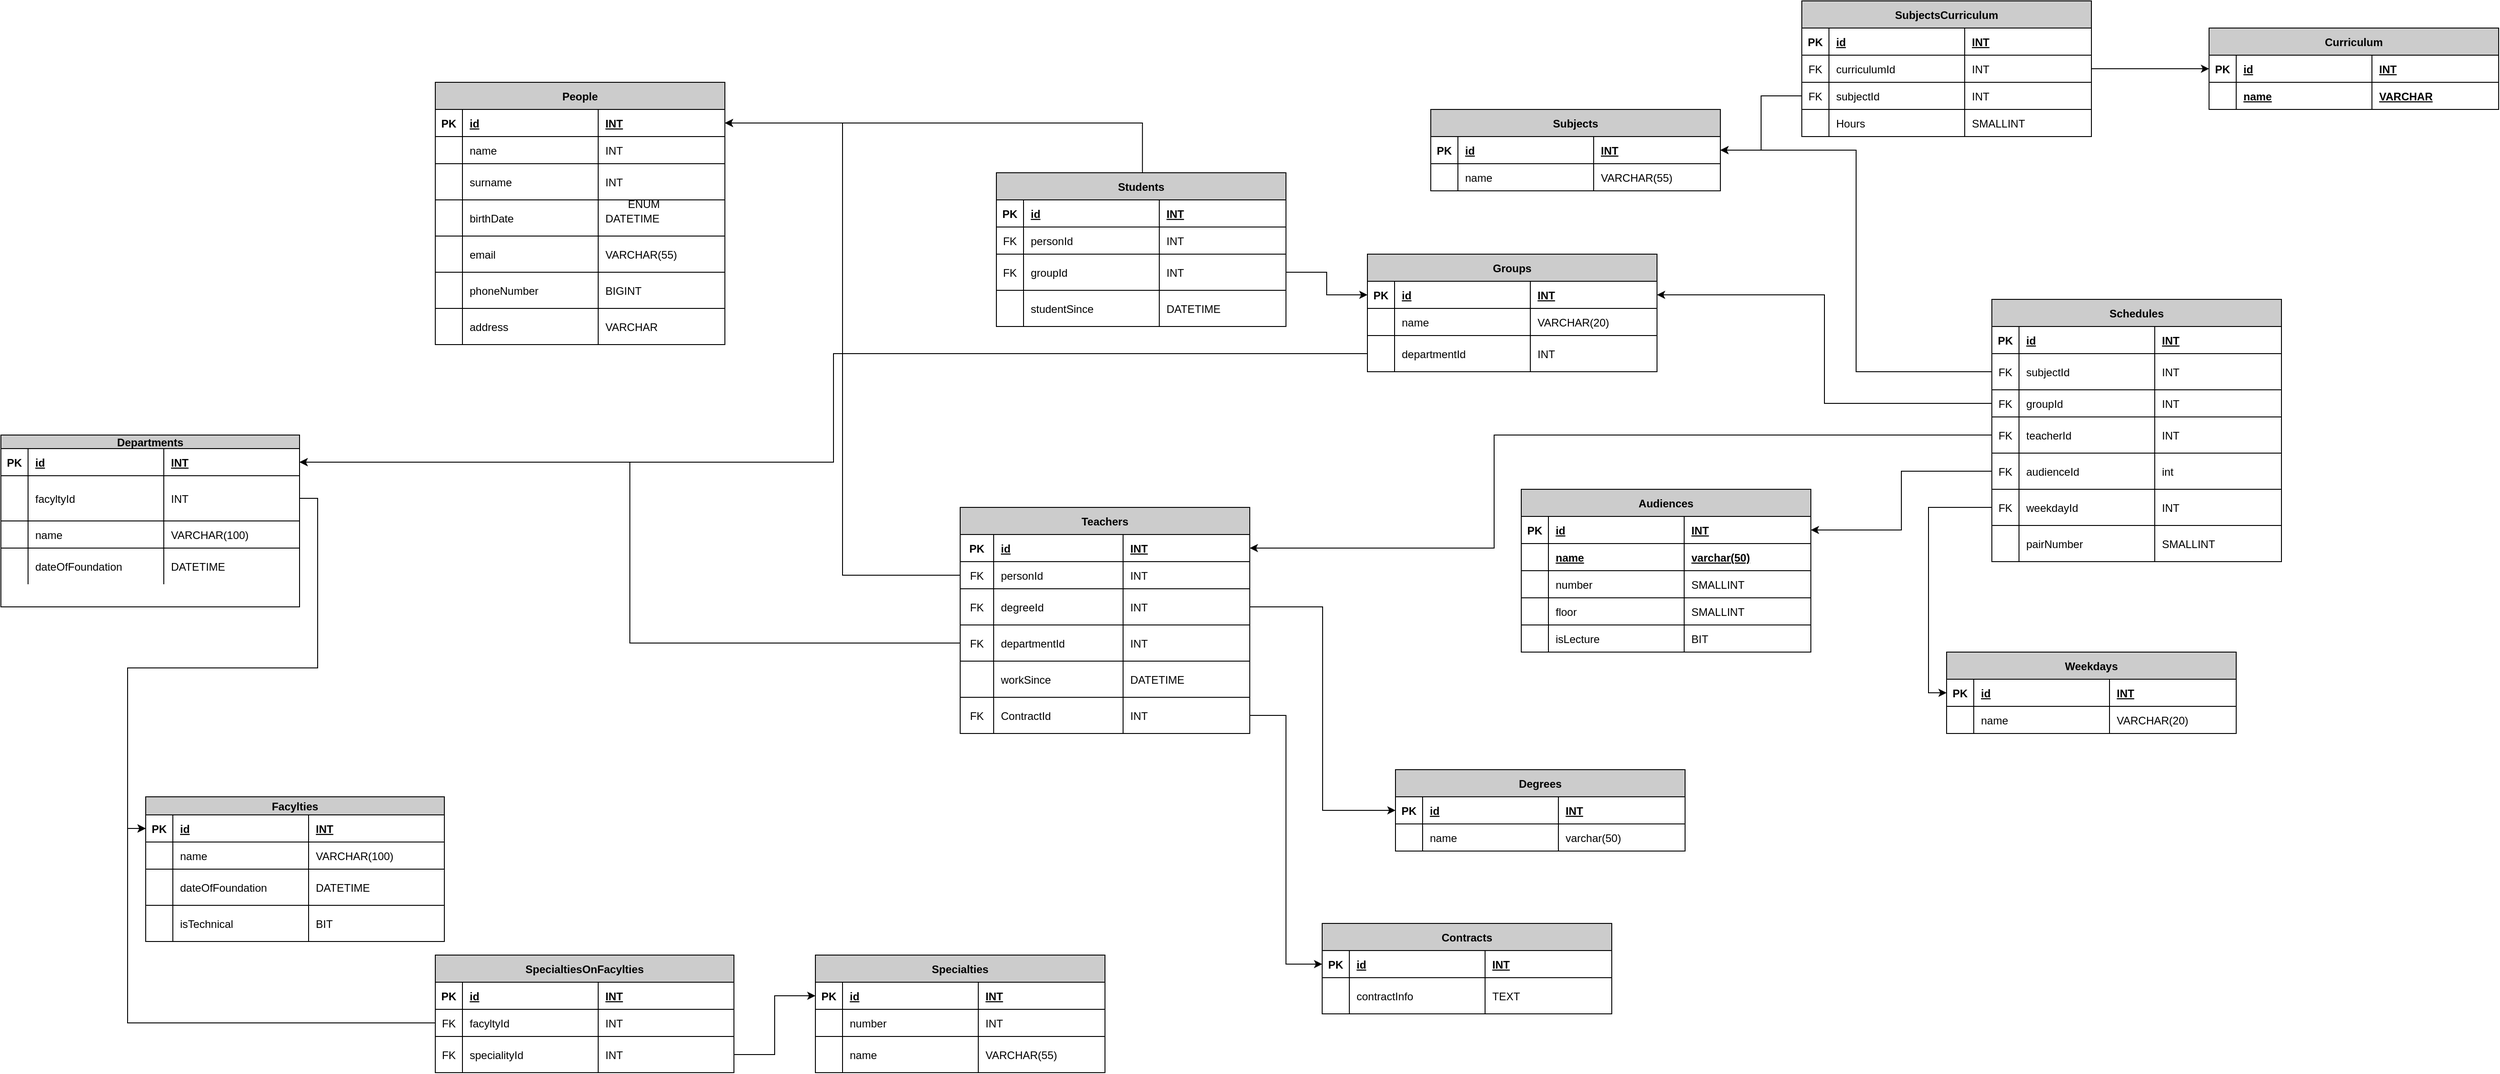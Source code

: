 <mxfile version="20.6.0" type="github"><diagram id="LLJJeOsWNzc0niE6sh5_" name="Страница 1"><mxGraphModel dx="2013" dy="1814" grid="1" gridSize="10" guides="1" tooltips="1" connect="1" arrows="1" fold="1" page="1" pageScale="1" pageWidth="827" pageHeight="1169" math="0" shadow="0"><root><mxCell id="0"/><mxCell id="1" parent="0"/><mxCell id="Sd2G1Vfh6CmAhqZyfOVF-15" value="Facylties" style="shape=table;startSize=20;container=1;collapsible=1;childLayout=tableLayout;fixedRows=1;rowLines=1;fontStyle=1;align=center;resizeLast=1;strokeWidth=1;fillColor=#CCCCCC;gradientColor=none;columnLines=1;perimeterSpacing=13;swimlaneFillColor=default;" parent="1" vertex="1"><mxGeometry x="-300" y="410" width="330" height="160" as="geometry"><mxRectangle x="220" y="250" width="90" height="30" as="alternateBounds"/></mxGeometry></mxCell><mxCell id="Sd2G1Vfh6CmAhqZyfOVF-16" value="" style="shape=tableRow;horizontal=0;startSize=0;swimlaneHead=0;swimlaneBody=0;fillColor=none;collapsible=0;dropTarget=0;points=[[0,0.5],[1,0.5]];portConstraint=eastwest;top=0;left=0;right=0;bottom=1;strokeWidth=1;" parent="Sd2G1Vfh6CmAhqZyfOVF-15" vertex="1"><mxGeometry y="20" width="330" height="30" as="geometry"/></mxCell><mxCell id="Sd2G1Vfh6CmAhqZyfOVF-17" value="PK" style="shape=partialRectangle;connectable=0;fillColor=none;top=0;left=0;bottom=0;right=0;fontStyle=1;overflow=hidden;strokeWidth=1;" parent="Sd2G1Vfh6CmAhqZyfOVF-16" vertex="1"><mxGeometry width="30" height="30" as="geometry"><mxRectangle width="30" height="30" as="alternateBounds"/></mxGeometry></mxCell><mxCell id="Sd2G1Vfh6CmAhqZyfOVF-18" value="id" style="shape=partialRectangle;connectable=0;fillColor=none;top=0;left=0;bottom=0;right=0;align=left;spacingLeft=6;fontStyle=5;overflow=hidden;strokeWidth=1;" parent="Sd2G1Vfh6CmAhqZyfOVF-16" vertex="1"><mxGeometry x="30" width="150" height="30" as="geometry"><mxRectangle width="150" height="30" as="alternateBounds"/></mxGeometry></mxCell><mxCell id="Sd2G1Vfh6CmAhqZyfOVF-45" value="INT" style="shape=partialRectangle;connectable=0;fillColor=none;top=0;left=0;bottom=0;right=0;align=left;spacingLeft=6;fontStyle=5;overflow=hidden;strokeWidth=1;" parent="Sd2G1Vfh6CmAhqZyfOVF-16" vertex="1"><mxGeometry x="180" width="150" height="30" as="geometry"><mxRectangle width="150" height="30" as="alternateBounds"/></mxGeometry></mxCell><mxCell id="Sd2G1Vfh6CmAhqZyfOVF-19" value="" style="shape=tableRow;horizontal=0;startSize=0;swimlaneHead=0;swimlaneBody=0;fillColor=none;collapsible=0;dropTarget=0;points=[[0,0.5],[1,0.5]];portConstraint=eastwest;top=0;left=0;right=0;bottom=0;strokeWidth=1;" parent="Sd2G1Vfh6CmAhqZyfOVF-15" vertex="1"><mxGeometry y="50" width="330" height="30" as="geometry"/></mxCell><mxCell id="Sd2G1Vfh6CmAhqZyfOVF-20" value="" style="shape=partialRectangle;connectable=0;fillColor=none;top=0;left=0;bottom=0;right=0;editable=1;overflow=hidden;strokeWidth=1;" parent="Sd2G1Vfh6CmAhqZyfOVF-19" vertex="1"><mxGeometry width="30" height="30" as="geometry"><mxRectangle width="30" height="30" as="alternateBounds"/></mxGeometry></mxCell><mxCell id="Sd2G1Vfh6CmAhqZyfOVF-21" value="name" style="shape=partialRectangle;connectable=0;fillColor=none;top=0;left=0;bottom=0;right=0;align=left;spacingLeft=6;overflow=hidden;strokeWidth=1;" parent="Sd2G1Vfh6CmAhqZyfOVF-19" vertex="1"><mxGeometry x="30" width="150" height="30" as="geometry"><mxRectangle width="150" height="30" as="alternateBounds"/></mxGeometry></mxCell><mxCell id="Sd2G1Vfh6CmAhqZyfOVF-46" value="VARCHAR(100)" style="shape=partialRectangle;connectable=0;fillColor=none;top=0;left=0;bottom=0;right=0;align=left;spacingLeft=6;overflow=hidden;strokeWidth=1;" parent="Sd2G1Vfh6CmAhqZyfOVF-19" vertex="1"><mxGeometry x="180" width="150" height="30" as="geometry"><mxRectangle width="150" height="30" as="alternateBounds"/></mxGeometry></mxCell><mxCell id="Sd2G1Vfh6CmAhqZyfOVF-22" value="" style="shape=tableRow;horizontal=0;startSize=0;swimlaneHead=0;swimlaneBody=0;fillColor=none;collapsible=0;dropTarget=0;points=[[0,0.5],[1,0.5]];portConstraint=eastwest;top=0;left=0;right=0;bottom=0;strokeWidth=1;" parent="Sd2G1Vfh6CmAhqZyfOVF-15" vertex="1"><mxGeometry y="80" width="330" height="40" as="geometry"/></mxCell><mxCell id="Sd2G1Vfh6CmAhqZyfOVF-23" value="" style="shape=partialRectangle;connectable=0;fillColor=none;top=0;left=0;bottom=0;right=0;editable=1;overflow=hidden;strokeWidth=1;" parent="Sd2G1Vfh6CmAhqZyfOVF-22" vertex="1"><mxGeometry width="30" height="40" as="geometry"><mxRectangle width="30" height="40" as="alternateBounds"/></mxGeometry></mxCell><mxCell id="Sd2G1Vfh6CmAhqZyfOVF-24" value="dateOfFoundation" style="shape=partialRectangle;connectable=0;fillColor=none;top=0;left=0;bottom=0;right=0;align=left;spacingLeft=6;overflow=hidden;strokeWidth=1;" parent="Sd2G1Vfh6CmAhqZyfOVF-22" vertex="1"><mxGeometry x="30" width="150" height="40" as="geometry"><mxRectangle width="150" height="40" as="alternateBounds"/></mxGeometry></mxCell><mxCell id="Sd2G1Vfh6CmAhqZyfOVF-47" value="DATETIME" style="shape=partialRectangle;connectable=0;fillColor=none;top=0;left=0;bottom=0;right=0;align=left;spacingLeft=6;overflow=hidden;strokeWidth=1;" parent="Sd2G1Vfh6CmAhqZyfOVF-22" vertex="1"><mxGeometry x="180" width="150" height="40" as="geometry"><mxRectangle width="150" height="40" as="alternateBounds"/></mxGeometry></mxCell><mxCell id="Sd2G1Vfh6CmAhqZyfOVF-25" value="" style="shape=tableRow;horizontal=0;startSize=0;swimlaneHead=0;swimlaneBody=0;fillColor=none;collapsible=0;dropTarget=0;points=[[0,0.5],[1,0.5]];portConstraint=eastwest;top=0;left=0;right=0;bottom=0;strokeWidth=1;" parent="Sd2G1Vfh6CmAhqZyfOVF-15" vertex="1"><mxGeometry y="120" width="330" height="40" as="geometry"/></mxCell><mxCell id="Sd2G1Vfh6CmAhqZyfOVF-26" value="" style="shape=partialRectangle;connectable=0;fillColor=none;top=0;left=0;bottom=0;right=0;editable=1;overflow=hidden;strokeWidth=1;" parent="Sd2G1Vfh6CmAhqZyfOVF-25" vertex="1"><mxGeometry width="30" height="40" as="geometry"><mxRectangle width="30" height="40" as="alternateBounds"/></mxGeometry></mxCell><mxCell id="Sd2G1Vfh6CmAhqZyfOVF-27" value="isTechnical" style="shape=partialRectangle;connectable=0;fillColor=none;top=0;left=0;bottom=0;right=0;align=left;spacingLeft=6;overflow=hidden;strokeWidth=1;" parent="Sd2G1Vfh6CmAhqZyfOVF-25" vertex="1"><mxGeometry x="30" width="150" height="40" as="geometry"><mxRectangle width="150" height="40" as="alternateBounds"/></mxGeometry></mxCell><mxCell id="Sd2G1Vfh6CmAhqZyfOVF-48" value="BIT" style="shape=partialRectangle;connectable=0;fillColor=none;top=0;left=0;bottom=0;right=0;align=left;spacingLeft=6;overflow=hidden;strokeWidth=1;" parent="Sd2G1Vfh6CmAhqZyfOVF-25" vertex="1"><mxGeometry x="180" width="150" height="40" as="geometry"><mxRectangle width="150" height="40" as="alternateBounds"/></mxGeometry></mxCell><mxCell id="Sd2G1Vfh6CmAhqZyfOVF-50" value="Departments" style="shape=table;startSize=15;container=1;collapsible=1;childLayout=tableLayout;fixedRows=1;rowLines=1;fontStyle=1;align=center;resizeLast=1;strokeWidth=1;fillColor=#CCCCCC;gradientColor=none;columnLines=1;perimeterSpacing=13;swimlaneFillColor=default;" parent="1" vertex="1"><mxGeometry x="-460" y="10" width="330" height="190" as="geometry"><mxRectangle x="220" y="250" width="90" height="30" as="alternateBounds"/></mxGeometry></mxCell><mxCell id="Sd2G1Vfh6CmAhqZyfOVF-51" value="" style="shape=tableRow;horizontal=0;startSize=0;swimlaneHead=0;swimlaneBody=0;fillColor=none;collapsible=0;dropTarget=0;points=[[0,0.5],[1,0.5]];portConstraint=eastwest;top=0;left=0;right=0;bottom=1;strokeWidth=1;" parent="Sd2G1Vfh6CmAhqZyfOVF-50" vertex="1"><mxGeometry y="15" width="330" height="30" as="geometry"/></mxCell><mxCell id="Sd2G1Vfh6CmAhqZyfOVF-52" value="PK" style="shape=partialRectangle;connectable=0;fillColor=none;top=0;left=0;bottom=0;right=0;fontStyle=1;overflow=hidden;strokeWidth=1;" parent="Sd2G1Vfh6CmAhqZyfOVF-51" vertex="1"><mxGeometry width="30" height="30" as="geometry"><mxRectangle width="30" height="30" as="alternateBounds"/></mxGeometry></mxCell><mxCell id="Sd2G1Vfh6CmAhqZyfOVF-53" value="id" style="shape=partialRectangle;connectable=0;fillColor=none;top=0;left=0;bottom=0;right=0;align=left;spacingLeft=6;fontStyle=5;overflow=hidden;strokeWidth=1;" parent="Sd2G1Vfh6CmAhqZyfOVF-51" vertex="1"><mxGeometry x="30" width="150" height="30" as="geometry"><mxRectangle width="150" height="30" as="alternateBounds"/></mxGeometry></mxCell><mxCell id="Sd2G1Vfh6CmAhqZyfOVF-54" value="INT" style="shape=partialRectangle;connectable=0;fillColor=none;top=0;left=0;bottom=0;right=0;align=left;spacingLeft=6;fontStyle=5;overflow=hidden;strokeWidth=1;" parent="Sd2G1Vfh6CmAhqZyfOVF-51" vertex="1"><mxGeometry x="180" width="150" height="30" as="geometry"><mxRectangle width="150" height="30" as="alternateBounds"/></mxGeometry></mxCell><mxCell id="Sd2G1Vfh6CmAhqZyfOVF-63" value="" style="shape=tableRow;horizontal=0;startSize=0;swimlaneHead=0;swimlaneBody=0;fillColor=none;collapsible=0;dropTarget=0;points=[[0,0.5],[1,0.5]];portConstraint=eastwest;top=0;left=0;right=0;bottom=0;strokeWidth=1;" parent="Sd2G1Vfh6CmAhqZyfOVF-50" vertex="1"><mxGeometry y="45" width="330" height="50" as="geometry"/></mxCell><mxCell id="Sd2G1Vfh6CmAhqZyfOVF-64" value="" style="shape=partialRectangle;connectable=0;fillColor=none;top=0;left=0;bottom=0;right=0;editable=1;overflow=hidden;strokeWidth=1;" parent="Sd2G1Vfh6CmAhqZyfOVF-63" vertex="1"><mxGeometry width="30" height="50" as="geometry"><mxRectangle width="30" height="50" as="alternateBounds"/></mxGeometry></mxCell><mxCell id="Sd2G1Vfh6CmAhqZyfOVF-65" value="facyltyId" style="shape=partialRectangle;connectable=0;fillColor=none;top=0;left=0;bottom=0;right=0;align=left;spacingLeft=6;overflow=hidden;strokeWidth=1;" parent="Sd2G1Vfh6CmAhqZyfOVF-63" vertex="1"><mxGeometry x="30" width="150" height="50" as="geometry"><mxRectangle width="150" height="50" as="alternateBounds"/></mxGeometry></mxCell><mxCell id="Sd2G1Vfh6CmAhqZyfOVF-66" value="INT" style="shape=partialRectangle;connectable=0;fillColor=none;top=0;left=0;bottom=0;right=0;align=left;spacingLeft=6;overflow=hidden;strokeWidth=1;" parent="Sd2G1Vfh6CmAhqZyfOVF-63" vertex="1"><mxGeometry x="180" width="150" height="50" as="geometry"><mxRectangle width="150" height="50" as="alternateBounds"/></mxGeometry></mxCell><mxCell id="Sd2G1Vfh6CmAhqZyfOVF-55" value="" style="shape=tableRow;horizontal=0;startSize=0;swimlaneHead=0;swimlaneBody=0;fillColor=none;collapsible=0;dropTarget=0;points=[[0,0.5],[1,0.5]];portConstraint=eastwest;top=0;left=0;right=0;bottom=0;strokeWidth=1;" parent="Sd2G1Vfh6CmAhqZyfOVF-50" vertex="1"><mxGeometry y="95" width="330" height="30" as="geometry"/></mxCell><mxCell id="Sd2G1Vfh6CmAhqZyfOVF-56" value="" style="shape=partialRectangle;connectable=0;fillColor=none;top=0;left=0;bottom=0;right=0;editable=1;overflow=hidden;strokeWidth=1;" parent="Sd2G1Vfh6CmAhqZyfOVF-55" vertex="1"><mxGeometry width="30" height="30" as="geometry"><mxRectangle width="30" height="30" as="alternateBounds"/></mxGeometry></mxCell><mxCell id="Sd2G1Vfh6CmAhqZyfOVF-57" value="name" style="shape=partialRectangle;connectable=0;fillColor=none;top=0;left=0;bottom=0;right=0;align=left;spacingLeft=6;overflow=hidden;strokeWidth=1;" parent="Sd2G1Vfh6CmAhqZyfOVF-55" vertex="1"><mxGeometry x="30" width="150" height="30" as="geometry"><mxRectangle width="150" height="30" as="alternateBounds"/></mxGeometry></mxCell><mxCell id="Sd2G1Vfh6CmAhqZyfOVF-58" value="VARCHAR(100)" style="shape=partialRectangle;connectable=0;fillColor=none;top=0;left=0;bottom=0;right=0;align=left;spacingLeft=6;overflow=hidden;strokeWidth=1;" parent="Sd2G1Vfh6CmAhqZyfOVF-55" vertex="1"><mxGeometry x="180" width="150" height="30" as="geometry"><mxRectangle width="150" height="30" as="alternateBounds"/></mxGeometry></mxCell><mxCell id="Sd2G1Vfh6CmAhqZyfOVF-59" value="" style="shape=tableRow;horizontal=0;startSize=0;swimlaneHead=0;swimlaneBody=0;fillColor=none;collapsible=0;dropTarget=0;points=[[0,0.5],[1,0.5]];portConstraint=eastwest;top=0;left=0;right=0;bottom=0;strokeWidth=1;" parent="Sd2G1Vfh6CmAhqZyfOVF-50" vertex="1"><mxGeometry y="125" width="330" height="40" as="geometry"/></mxCell><mxCell id="Sd2G1Vfh6CmAhqZyfOVF-60" value="" style="shape=partialRectangle;connectable=0;fillColor=none;top=0;left=0;bottom=0;right=0;editable=1;overflow=hidden;strokeWidth=1;" parent="Sd2G1Vfh6CmAhqZyfOVF-59" vertex="1"><mxGeometry width="30" height="40" as="geometry"><mxRectangle width="30" height="40" as="alternateBounds"/></mxGeometry></mxCell><mxCell id="Sd2G1Vfh6CmAhqZyfOVF-61" value="dateOfFoundation" style="shape=partialRectangle;connectable=0;fillColor=none;top=0;left=0;bottom=0;right=0;align=left;spacingLeft=6;overflow=hidden;strokeWidth=1;" parent="Sd2G1Vfh6CmAhqZyfOVF-59" vertex="1"><mxGeometry x="30" width="150" height="40" as="geometry"><mxRectangle width="150" height="40" as="alternateBounds"/></mxGeometry></mxCell><mxCell id="Sd2G1Vfh6CmAhqZyfOVF-62" value="DATETIME" style="shape=partialRectangle;connectable=0;fillColor=none;top=0;left=0;bottom=0;right=0;align=left;spacingLeft=6;overflow=hidden;strokeWidth=1;" parent="Sd2G1Vfh6CmAhqZyfOVF-59" vertex="1"><mxGeometry x="180" width="150" height="40" as="geometry"><mxRectangle width="150" height="40" as="alternateBounds"/></mxGeometry></mxCell><mxCell id="Sd2G1Vfh6CmAhqZyfOVF-101" style="edgeStyle=orthogonalEdgeStyle;rounded=0;orthogonalLoop=1;jettySize=auto;html=1;startArrow=none;startFill=0;endArrow=classic;endFill=1;entryX=0;entryY=0.5;entryDx=0;entryDy=0;" parent="1" source="Sd2G1Vfh6CmAhqZyfOVF-72" target="Sd2G1Vfh6CmAhqZyfOVF-16" edge="1"><mxGeometry relative="1" as="geometry"/></mxCell><mxCell id="Sd2G1Vfh6CmAhqZyfOVF-67" value="SpecialtiesOnFacylties" style="shape=table;startSize=30;container=1;collapsible=1;childLayout=tableLayout;fixedRows=1;rowLines=1;fontStyle=1;align=center;resizeLast=1;strokeWidth=1;fillColor=#CCCCCC;gradientColor=none;columnLines=1;perimeterSpacing=13;swimlaneFillColor=default;" parent="1" vertex="1"><mxGeometry x="20" y="585" width="330" height="130" as="geometry"><mxRectangle x="220" y="250" width="90" height="30" as="alternateBounds"/></mxGeometry></mxCell><mxCell id="Sd2G1Vfh6CmAhqZyfOVF-68" value="" style="shape=tableRow;horizontal=0;startSize=0;swimlaneHead=0;swimlaneBody=0;fillColor=none;collapsible=0;dropTarget=0;points=[[0,0.5],[1,0.5]];portConstraint=eastwest;top=0;left=0;right=0;bottom=1;strokeWidth=1;" parent="Sd2G1Vfh6CmAhqZyfOVF-67" vertex="1"><mxGeometry y="30" width="330" height="30" as="geometry"/></mxCell><mxCell id="Sd2G1Vfh6CmAhqZyfOVF-69" value="PK" style="shape=partialRectangle;connectable=0;fillColor=none;top=0;left=0;bottom=0;right=0;fontStyle=1;overflow=hidden;strokeWidth=1;" parent="Sd2G1Vfh6CmAhqZyfOVF-68" vertex="1"><mxGeometry width="30" height="30" as="geometry"><mxRectangle width="30" height="30" as="alternateBounds"/></mxGeometry></mxCell><mxCell id="Sd2G1Vfh6CmAhqZyfOVF-70" value="id" style="shape=partialRectangle;connectable=0;fillColor=none;top=0;left=0;bottom=0;right=0;align=left;spacingLeft=6;fontStyle=5;overflow=hidden;strokeWidth=1;" parent="Sd2G1Vfh6CmAhqZyfOVF-68" vertex="1"><mxGeometry x="30" width="150" height="30" as="geometry"><mxRectangle width="150" height="30" as="alternateBounds"/></mxGeometry></mxCell><mxCell id="Sd2G1Vfh6CmAhqZyfOVF-71" value="INT" style="shape=partialRectangle;connectable=0;fillColor=none;top=0;left=0;bottom=0;right=0;align=left;spacingLeft=6;fontStyle=5;overflow=hidden;strokeWidth=1;" parent="Sd2G1Vfh6CmAhqZyfOVF-68" vertex="1"><mxGeometry x="180" width="150" height="30" as="geometry"><mxRectangle width="150" height="30" as="alternateBounds"/></mxGeometry></mxCell><mxCell id="Sd2G1Vfh6CmAhqZyfOVF-72" value="" style="shape=tableRow;horizontal=0;startSize=0;swimlaneHead=0;swimlaneBody=0;fillColor=none;collapsible=0;dropTarget=0;points=[[0,0.5],[1,0.5]];portConstraint=eastwest;top=0;left=0;right=0;bottom=0;strokeWidth=1;" parent="Sd2G1Vfh6CmAhqZyfOVF-67" vertex="1"><mxGeometry y="60" width="330" height="30" as="geometry"/></mxCell><mxCell id="Sd2G1Vfh6CmAhqZyfOVF-73" value="FK" style="shape=partialRectangle;connectable=0;fillColor=none;top=0;left=0;bottom=0;right=0;editable=1;overflow=hidden;strokeWidth=1;" parent="Sd2G1Vfh6CmAhqZyfOVF-72" vertex="1"><mxGeometry width="30" height="30" as="geometry"><mxRectangle width="30" height="30" as="alternateBounds"/></mxGeometry></mxCell><mxCell id="Sd2G1Vfh6CmAhqZyfOVF-74" value="facyltyId" style="shape=partialRectangle;connectable=0;fillColor=none;top=0;left=0;bottom=0;right=0;align=left;spacingLeft=6;overflow=hidden;strokeWidth=1;" parent="Sd2G1Vfh6CmAhqZyfOVF-72" vertex="1"><mxGeometry x="30" width="150" height="30" as="geometry"><mxRectangle width="150" height="30" as="alternateBounds"/></mxGeometry></mxCell><mxCell id="Sd2G1Vfh6CmAhqZyfOVF-75" value="INT" style="shape=partialRectangle;connectable=0;fillColor=none;top=0;left=0;bottom=0;right=0;align=left;spacingLeft=6;overflow=hidden;strokeWidth=1;" parent="Sd2G1Vfh6CmAhqZyfOVF-72" vertex="1"><mxGeometry x="180" width="150" height="30" as="geometry"><mxRectangle width="150" height="30" as="alternateBounds"/></mxGeometry></mxCell><mxCell id="Sd2G1Vfh6CmAhqZyfOVF-76" value="" style="shape=tableRow;horizontal=0;startSize=0;swimlaneHead=0;swimlaneBody=0;fillColor=none;collapsible=0;dropTarget=0;points=[[0,0.5],[1,0.5]];portConstraint=eastwest;top=0;left=0;right=0;bottom=0;strokeWidth=1;" parent="Sd2G1Vfh6CmAhqZyfOVF-67" vertex="1"><mxGeometry y="90" width="330" height="40" as="geometry"/></mxCell><mxCell id="Sd2G1Vfh6CmAhqZyfOVF-77" value="FK" style="shape=partialRectangle;connectable=0;fillColor=none;top=0;left=0;bottom=0;right=0;editable=1;overflow=hidden;strokeWidth=1;" parent="Sd2G1Vfh6CmAhqZyfOVF-76" vertex="1"><mxGeometry width="30" height="40" as="geometry"><mxRectangle width="30" height="40" as="alternateBounds"/></mxGeometry></mxCell><mxCell id="Sd2G1Vfh6CmAhqZyfOVF-78" value="specialityId" style="shape=partialRectangle;connectable=0;fillColor=none;top=0;left=0;bottom=0;right=0;align=left;spacingLeft=6;overflow=hidden;strokeWidth=1;" parent="Sd2G1Vfh6CmAhqZyfOVF-76" vertex="1"><mxGeometry x="30" width="150" height="40" as="geometry"><mxRectangle width="150" height="40" as="alternateBounds"/></mxGeometry></mxCell><mxCell id="Sd2G1Vfh6CmAhqZyfOVF-79" value="INT" style="shape=partialRectangle;connectable=0;fillColor=none;top=0;left=0;bottom=0;right=0;align=left;spacingLeft=6;overflow=hidden;strokeWidth=1;" parent="Sd2G1Vfh6CmAhqZyfOVF-76" vertex="1"><mxGeometry x="180" width="150" height="40" as="geometry"><mxRectangle width="150" height="40" as="alternateBounds"/></mxGeometry></mxCell><mxCell id="Sd2G1Vfh6CmAhqZyfOVF-85" value="Specialties" style="shape=table;startSize=30;container=1;collapsible=1;childLayout=tableLayout;fixedRows=1;rowLines=1;fontStyle=1;align=center;resizeLast=1;strokeWidth=1;fillColor=#CCCCCC;gradientColor=none;columnLines=1;perimeterSpacing=13;swimlaneFillColor=default;" parent="1" vertex="1"><mxGeometry x="440" y="585" width="320" height="130" as="geometry"><mxRectangle x="220" y="250" width="90" height="30" as="alternateBounds"/></mxGeometry></mxCell><mxCell id="Sd2G1Vfh6CmAhqZyfOVF-86" value="" style="shape=tableRow;horizontal=0;startSize=0;swimlaneHead=0;swimlaneBody=0;fillColor=none;collapsible=0;dropTarget=0;points=[[0,0.5],[1,0.5]];portConstraint=eastwest;top=0;left=0;right=0;bottom=1;strokeWidth=1;" parent="Sd2G1Vfh6CmAhqZyfOVF-85" vertex="1"><mxGeometry y="30" width="320" height="30" as="geometry"/></mxCell><mxCell id="Sd2G1Vfh6CmAhqZyfOVF-87" value="PK" style="shape=partialRectangle;connectable=0;fillColor=none;top=0;left=0;bottom=0;right=0;fontStyle=1;overflow=hidden;strokeWidth=1;" parent="Sd2G1Vfh6CmAhqZyfOVF-86" vertex="1"><mxGeometry width="30" height="30" as="geometry"><mxRectangle width="30" height="30" as="alternateBounds"/></mxGeometry></mxCell><mxCell id="Sd2G1Vfh6CmAhqZyfOVF-88" value="id" style="shape=partialRectangle;connectable=0;fillColor=none;top=0;left=0;bottom=0;right=0;align=left;spacingLeft=6;fontStyle=5;overflow=hidden;strokeWidth=1;" parent="Sd2G1Vfh6CmAhqZyfOVF-86" vertex="1"><mxGeometry x="30" width="150" height="30" as="geometry"><mxRectangle width="150" height="30" as="alternateBounds"/></mxGeometry></mxCell><mxCell id="Sd2G1Vfh6CmAhqZyfOVF-89" value="INT" style="shape=partialRectangle;connectable=0;fillColor=none;top=0;left=0;bottom=0;right=0;align=left;spacingLeft=6;fontStyle=5;overflow=hidden;strokeWidth=1;" parent="Sd2G1Vfh6CmAhqZyfOVF-86" vertex="1"><mxGeometry x="180" width="140" height="30" as="geometry"><mxRectangle width="140" height="30" as="alternateBounds"/></mxGeometry></mxCell><mxCell id="Sd2G1Vfh6CmAhqZyfOVF-90" value="" style="shape=tableRow;horizontal=0;startSize=0;swimlaneHead=0;swimlaneBody=0;fillColor=none;collapsible=0;dropTarget=0;points=[[0,0.5],[1,0.5]];portConstraint=eastwest;top=0;left=0;right=0;bottom=0;strokeWidth=1;" parent="Sd2G1Vfh6CmAhqZyfOVF-85" vertex="1"><mxGeometry y="60" width="320" height="30" as="geometry"/></mxCell><mxCell id="Sd2G1Vfh6CmAhqZyfOVF-91" value="" style="shape=partialRectangle;connectable=0;fillColor=none;top=0;left=0;bottom=0;right=0;editable=1;overflow=hidden;strokeWidth=1;" parent="Sd2G1Vfh6CmAhqZyfOVF-90" vertex="1"><mxGeometry width="30" height="30" as="geometry"><mxRectangle width="30" height="30" as="alternateBounds"/></mxGeometry></mxCell><mxCell id="Sd2G1Vfh6CmAhqZyfOVF-92" value="number " style="shape=partialRectangle;connectable=0;fillColor=none;top=0;left=0;bottom=0;right=0;align=left;spacingLeft=6;overflow=hidden;strokeWidth=1;" parent="Sd2G1Vfh6CmAhqZyfOVF-90" vertex="1"><mxGeometry x="30" width="150" height="30" as="geometry"><mxRectangle width="150" height="30" as="alternateBounds"/></mxGeometry></mxCell><mxCell id="Sd2G1Vfh6CmAhqZyfOVF-93" value="INT" style="shape=partialRectangle;connectable=0;fillColor=none;top=0;left=0;bottom=0;right=0;align=left;spacingLeft=6;overflow=hidden;strokeWidth=1;" parent="Sd2G1Vfh6CmAhqZyfOVF-90" vertex="1"><mxGeometry x="180" width="140" height="30" as="geometry"><mxRectangle width="140" height="30" as="alternateBounds"/></mxGeometry></mxCell><mxCell id="Sd2G1Vfh6CmAhqZyfOVF-94" value="" style="shape=tableRow;horizontal=0;startSize=0;swimlaneHead=0;swimlaneBody=0;fillColor=none;collapsible=0;dropTarget=0;points=[[0,0.5],[1,0.5]];portConstraint=eastwest;top=0;left=0;right=0;bottom=0;strokeWidth=1;" parent="Sd2G1Vfh6CmAhqZyfOVF-85" vertex="1"><mxGeometry y="90" width="320" height="40" as="geometry"/></mxCell><mxCell id="Sd2G1Vfh6CmAhqZyfOVF-95" value="" style="shape=partialRectangle;connectable=0;fillColor=none;top=0;left=0;bottom=0;right=0;editable=1;overflow=hidden;strokeWidth=1;" parent="Sd2G1Vfh6CmAhqZyfOVF-94" vertex="1"><mxGeometry width="30" height="40" as="geometry"><mxRectangle width="30" height="40" as="alternateBounds"/></mxGeometry></mxCell><mxCell id="Sd2G1Vfh6CmAhqZyfOVF-96" value="name" style="shape=partialRectangle;connectable=0;fillColor=none;top=0;left=0;bottom=0;right=0;align=left;spacingLeft=6;overflow=hidden;strokeWidth=1;" parent="Sd2G1Vfh6CmAhqZyfOVF-94" vertex="1"><mxGeometry x="30" width="150" height="40" as="geometry"><mxRectangle width="150" height="40" as="alternateBounds"/></mxGeometry></mxCell><mxCell id="Sd2G1Vfh6CmAhqZyfOVF-97" value="VARCHAR(55)" style="shape=partialRectangle;connectable=0;fillColor=none;top=0;left=0;bottom=0;right=0;align=left;spacingLeft=6;overflow=hidden;strokeWidth=1;" parent="Sd2G1Vfh6CmAhqZyfOVF-94" vertex="1"><mxGeometry x="180" width="140" height="40" as="geometry"><mxRectangle width="140" height="40" as="alternateBounds"/></mxGeometry></mxCell><mxCell id="Sd2G1Vfh6CmAhqZyfOVF-102" style="edgeStyle=orthogonalEdgeStyle;rounded=0;orthogonalLoop=1;jettySize=auto;html=1;startArrow=none;startFill=0;endArrow=classic;endFill=1;" parent="1" source="Sd2G1Vfh6CmAhqZyfOVF-76" target="Sd2G1Vfh6CmAhqZyfOVF-86" edge="1"><mxGeometry relative="1" as="geometry"/></mxCell><mxCell id="Sd2G1Vfh6CmAhqZyfOVF-103" style="edgeStyle=orthogonalEdgeStyle;rounded=0;orthogonalLoop=1;jettySize=auto;html=1;entryX=0;entryY=0.5;entryDx=0;entryDy=0;startArrow=none;startFill=0;endArrow=classic;endFill=1;" parent="1" source="Sd2G1Vfh6CmAhqZyfOVF-63" target="Sd2G1Vfh6CmAhqZyfOVF-16" edge="1"><mxGeometry relative="1" as="geometry"/></mxCell><mxCell id="Sd2G1Vfh6CmAhqZyfOVF-167" style="edgeStyle=orthogonalEdgeStyle;rounded=0;orthogonalLoop=1;jettySize=auto;html=1;startArrow=none;startFill=0;endArrow=classic;endFill=1;exitX=0;exitY=0.5;exitDx=0;exitDy=0;" parent="1" source="Sd2G1Vfh6CmAhqZyfOVF-109" target="Sd2G1Vfh6CmAhqZyfOVF-139" edge="1"><mxGeometry relative="1" as="geometry"/></mxCell><mxCell id="Sd2G1Vfh6CmAhqZyfOVF-104" value="Teachers" style="shape=table;startSize=30;container=1;collapsible=1;childLayout=tableLayout;fixedRows=1;rowLines=1;fontStyle=1;align=center;resizeLast=1;strokeWidth=1;fillColor=#CCCCCC;gradientColor=none;columnLines=1;perimeterSpacing=13;swimlaneFillColor=default;" parent="1" vertex="1"><mxGeometry x="600" y="90" width="320" height="250" as="geometry"><mxRectangle x="220" y="250" width="90" height="30" as="alternateBounds"/></mxGeometry></mxCell><mxCell id="Sd2G1Vfh6CmAhqZyfOVF-105" value="" style="shape=tableRow;horizontal=0;startSize=0;swimlaneHead=0;swimlaneBody=0;fillColor=none;collapsible=0;dropTarget=0;points=[[0,0.5],[1,0.5]];portConstraint=eastwest;top=0;left=0;right=0;bottom=1;strokeWidth=1;" parent="Sd2G1Vfh6CmAhqZyfOVF-104" vertex="1"><mxGeometry y="30" width="320" height="30" as="geometry"/></mxCell><mxCell id="Sd2G1Vfh6CmAhqZyfOVF-106" value="PK" style="shape=partialRectangle;connectable=0;fillColor=none;top=0;left=0;bottom=0;right=0;fontStyle=1;overflow=hidden;strokeWidth=1;" parent="Sd2G1Vfh6CmAhqZyfOVF-105" vertex="1"><mxGeometry width="37" height="30" as="geometry"><mxRectangle width="37" height="30" as="alternateBounds"/></mxGeometry></mxCell><mxCell id="Sd2G1Vfh6CmAhqZyfOVF-107" value="id" style="shape=partialRectangle;connectable=0;fillColor=none;top=0;left=0;bottom=0;right=0;align=left;spacingLeft=6;fontStyle=5;overflow=hidden;strokeWidth=1;" parent="Sd2G1Vfh6CmAhqZyfOVF-105" vertex="1"><mxGeometry x="37" width="143" height="30" as="geometry"><mxRectangle width="143" height="30" as="alternateBounds"/></mxGeometry></mxCell><mxCell id="Sd2G1Vfh6CmAhqZyfOVF-108" value="INT" style="shape=partialRectangle;connectable=0;fillColor=none;top=0;left=0;bottom=0;right=0;align=left;spacingLeft=6;fontStyle=5;overflow=hidden;strokeWidth=1;" parent="Sd2G1Vfh6CmAhqZyfOVF-105" vertex="1"><mxGeometry x="180" width="140" height="30" as="geometry"><mxRectangle width="140" height="30" as="alternateBounds"/></mxGeometry></mxCell><mxCell id="Sd2G1Vfh6CmAhqZyfOVF-109" value="" style="shape=tableRow;horizontal=0;startSize=0;swimlaneHead=0;swimlaneBody=0;fillColor=none;collapsible=0;dropTarget=0;points=[[0,0.5],[1,0.5]];portConstraint=eastwest;top=0;left=0;right=0;bottom=0;strokeWidth=1;" parent="Sd2G1Vfh6CmAhqZyfOVF-104" vertex="1"><mxGeometry y="60" width="320" height="30" as="geometry"/></mxCell><mxCell id="Sd2G1Vfh6CmAhqZyfOVF-110" value="FK" style="shape=partialRectangle;connectable=0;fillColor=none;top=0;left=0;bottom=0;right=0;editable=1;overflow=hidden;strokeWidth=1;" parent="Sd2G1Vfh6CmAhqZyfOVF-109" vertex="1"><mxGeometry width="37" height="30" as="geometry"><mxRectangle width="37" height="30" as="alternateBounds"/></mxGeometry></mxCell><mxCell id="Sd2G1Vfh6CmAhqZyfOVF-111" value="personId" style="shape=partialRectangle;connectable=0;fillColor=none;top=0;left=0;bottom=0;right=0;align=left;spacingLeft=6;overflow=hidden;strokeWidth=1;" parent="Sd2G1Vfh6CmAhqZyfOVF-109" vertex="1"><mxGeometry x="37" width="143" height="30" as="geometry"><mxRectangle width="143" height="30" as="alternateBounds"/></mxGeometry></mxCell><mxCell id="Sd2G1Vfh6CmAhqZyfOVF-112" value="INT" style="shape=partialRectangle;connectable=0;fillColor=none;top=0;left=0;bottom=0;right=0;align=left;spacingLeft=6;overflow=hidden;strokeWidth=1;" parent="Sd2G1Vfh6CmAhqZyfOVF-109" vertex="1"><mxGeometry x="180" width="140" height="30" as="geometry"><mxRectangle width="140" height="30" as="alternateBounds"/></mxGeometry></mxCell><mxCell id="Sd2G1Vfh6CmAhqZyfOVF-113" value="" style="shape=tableRow;horizontal=0;startSize=0;swimlaneHead=0;swimlaneBody=0;fillColor=none;collapsible=0;dropTarget=0;points=[[0,0.5],[1,0.5]];portConstraint=eastwest;top=0;left=0;right=0;bottom=0;strokeWidth=1;" parent="Sd2G1Vfh6CmAhqZyfOVF-104" vertex="1"><mxGeometry y="90" width="320" height="40" as="geometry"/></mxCell><mxCell id="Sd2G1Vfh6CmAhqZyfOVF-114" value="FK" style="shape=partialRectangle;connectable=0;fillColor=none;top=0;left=0;bottom=0;right=0;editable=1;overflow=hidden;strokeWidth=1;" parent="Sd2G1Vfh6CmAhqZyfOVF-113" vertex="1"><mxGeometry width="37" height="40" as="geometry"><mxRectangle width="37" height="40" as="alternateBounds"/></mxGeometry></mxCell><mxCell id="Sd2G1Vfh6CmAhqZyfOVF-115" value="degreeId" style="shape=partialRectangle;connectable=0;fillColor=none;top=0;left=0;bottom=0;right=0;align=left;spacingLeft=6;overflow=hidden;strokeWidth=1;" parent="Sd2G1Vfh6CmAhqZyfOVF-113" vertex="1"><mxGeometry x="37" width="143" height="40" as="geometry"><mxRectangle width="143" height="40" as="alternateBounds"/></mxGeometry></mxCell><mxCell id="Sd2G1Vfh6CmAhqZyfOVF-116" value="INT" style="shape=partialRectangle;connectable=0;fillColor=none;top=0;left=0;bottom=0;right=0;align=left;spacingLeft=6;overflow=hidden;strokeWidth=1;" parent="Sd2G1Vfh6CmAhqZyfOVF-113" vertex="1"><mxGeometry x="180" width="140" height="40" as="geometry"><mxRectangle width="140" height="40" as="alternateBounds"/></mxGeometry></mxCell><mxCell id="Sd2G1Vfh6CmAhqZyfOVF-187" style="shape=tableRow;horizontal=0;startSize=0;swimlaneHead=0;swimlaneBody=0;fillColor=none;collapsible=0;dropTarget=0;points=[[0,0.5],[1,0.5]];portConstraint=eastwest;top=0;left=0;right=0;bottom=0;strokeWidth=1;" parent="Sd2G1Vfh6CmAhqZyfOVF-104" vertex="1"><mxGeometry y="130" width="320" height="40" as="geometry"/></mxCell><mxCell id="Sd2G1Vfh6CmAhqZyfOVF-188" value="FK" style="shape=partialRectangle;connectable=0;fillColor=none;top=0;left=0;bottom=0;right=0;editable=1;overflow=hidden;strokeWidth=1;" parent="Sd2G1Vfh6CmAhqZyfOVF-187" vertex="1"><mxGeometry width="37" height="40" as="geometry"><mxRectangle width="37" height="40" as="alternateBounds"/></mxGeometry></mxCell><mxCell id="Sd2G1Vfh6CmAhqZyfOVF-189" value="departmentId" style="shape=partialRectangle;connectable=0;fillColor=none;top=0;left=0;bottom=0;right=0;align=left;spacingLeft=6;overflow=hidden;strokeWidth=1;" parent="Sd2G1Vfh6CmAhqZyfOVF-187" vertex="1"><mxGeometry x="37" width="143" height="40" as="geometry"><mxRectangle width="143" height="40" as="alternateBounds"/></mxGeometry></mxCell><mxCell id="Sd2G1Vfh6CmAhqZyfOVF-190" value="INT" style="shape=partialRectangle;connectable=0;fillColor=none;top=0;left=0;bottom=0;right=0;align=left;spacingLeft=6;overflow=hidden;strokeWidth=1;" parent="Sd2G1Vfh6CmAhqZyfOVF-187" vertex="1"><mxGeometry x="180" width="140" height="40" as="geometry"><mxRectangle width="140" height="40" as="alternateBounds"/></mxGeometry></mxCell><mxCell id="Sd2G1Vfh6CmAhqZyfOVF-117" style="shape=tableRow;horizontal=0;startSize=0;swimlaneHead=0;swimlaneBody=0;fillColor=none;collapsible=0;dropTarget=0;points=[[0,0.5],[1,0.5]];portConstraint=eastwest;top=0;left=0;right=0;bottom=0;strokeWidth=1;" parent="Sd2G1Vfh6CmAhqZyfOVF-104" vertex="1"><mxGeometry y="170" width="320" height="40" as="geometry"/></mxCell><mxCell id="Sd2G1Vfh6CmAhqZyfOVF-118" style="shape=partialRectangle;connectable=0;fillColor=none;top=0;left=0;bottom=0;right=0;editable=1;overflow=hidden;strokeWidth=1;" parent="Sd2G1Vfh6CmAhqZyfOVF-117" vertex="1"><mxGeometry width="37" height="40" as="geometry"><mxRectangle width="37" height="40" as="alternateBounds"/></mxGeometry></mxCell><mxCell id="Sd2G1Vfh6CmAhqZyfOVF-119" value="workSince" style="shape=partialRectangle;connectable=0;fillColor=none;top=0;left=0;bottom=0;right=0;align=left;spacingLeft=6;overflow=hidden;strokeWidth=1;" parent="Sd2G1Vfh6CmAhqZyfOVF-117" vertex="1"><mxGeometry x="37" width="143" height="40" as="geometry"><mxRectangle width="143" height="40" as="alternateBounds"/></mxGeometry></mxCell><mxCell id="Sd2G1Vfh6CmAhqZyfOVF-120" value="DATETIME" style="shape=partialRectangle;connectable=0;fillColor=none;top=0;left=0;bottom=0;right=0;align=left;spacingLeft=6;overflow=hidden;strokeWidth=1;" parent="Sd2G1Vfh6CmAhqZyfOVF-117" vertex="1"><mxGeometry x="180" width="140" height="40" as="geometry"><mxRectangle width="140" height="40" as="alternateBounds"/></mxGeometry></mxCell><mxCell id="Sd2G1Vfh6CmAhqZyfOVF-194" style="shape=tableRow;horizontal=0;startSize=0;swimlaneHead=0;swimlaneBody=0;fillColor=none;collapsible=0;dropTarget=0;points=[[0,0.5],[1,0.5]];portConstraint=eastwest;top=0;left=0;right=0;bottom=0;strokeWidth=1;" parent="Sd2G1Vfh6CmAhqZyfOVF-104" vertex="1"><mxGeometry y="210" width="320" height="40" as="geometry"/></mxCell><mxCell id="Sd2G1Vfh6CmAhqZyfOVF-195" value="FK" style="shape=partialRectangle;connectable=0;fillColor=none;top=0;left=0;bottom=0;right=0;editable=1;overflow=hidden;strokeWidth=1;" parent="Sd2G1Vfh6CmAhqZyfOVF-194" vertex="1"><mxGeometry width="37" height="40" as="geometry"><mxRectangle width="37" height="40" as="alternateBounds"/></mxGeometry></mxCell><mxCell id="Sd2G1Vfh6CmAhqZyfOVF-196" value="ContractId" style="shape=partialRectangle;connectable=0;fillColor=none;top=0;left=0;bottom=0;right=0;align=left;spacingLeft=6;overflow=hidden;strokeWidth=1;" parent="Sd2G1Vfh6CmAhqZyfOVF-194" vertex="1"><mxGeometry x="37" width="143" height="40" as="geometry"><mxRectangle width="143" height="40" as="alternateBounds"/></mxGeometry></mxCell><mxCell id="Sd2G1Vfh6CmAhqZyfOVF-197" value="INT" style="shape=partialRectangle;connectable=0;fillColor=none;top=0;left=0;bottom=0;right=0;align=left;spacingLeft=6;overflow=hidden;strokeWidth=1;" parent="Sd2G1Vfh6CmAhqZyfOVF-194" vertex="1"><mxGeometry x="180" width="140" height="40" as="geometry"><mxRectangle width="140" height="40" as="alternateBounds"/></mxGeometry></mxCell><mxCell id="Sd2G1Vfh6CmAhqZyfOVF-193" style="edgeStyle=orthogonalEdgeStyle;rounded=0;orthogonalLoop=1;jettySize=auto;html=1;startArrow=none;startFill=0;endArrow=classic;endFill=1;exitX=0.504;exitY=0.072;exitDx=0;exitDy=0;exitPerimeter=0;" parent="1" source="Sd2G1Vfh6CmAhqZyfOVF-121" target="Sd2G1Vfh6CmAhqZyfOVF-139" edge="1"><mxGeometry relative="1" as="geometry"/></mxCell><mxCell id="Sd2G1Vfh6CmAhqZyfOVF-121" value="Students" style="shape=table;startSize=30;container=1;collapsible=1;childLayout=tableLayout;fixedRows=1;rowLines=1;fontStyle=1;align=center;resizeLast=1;strokeWidth=1;fillColor=#CCCCCC;gradientColor=none;columnLines=1;perimeterSpacing=13;swimlaneFillColor=default;" parent="1" vertex="1"><mxGeometry x="640" y="-280" width="320" height="170" as="geometry"><mxRectangle x="220" y="250" width="90" height="30" as="alternateBounds"/></mxGeometry></mxCell><mxCell id="Sd2G1Vfh6CmAhqZyfOVF-122" value="" style="shape=tableRow;horizontal=0;startSize=0;swimlaneHead=0;swimlaneBody=0;fillColor=none;collapsible=0;dropTarget=0;points=[[0,0.5],[1,0.5]];portConstraint=eastwest;top=0;left=0;right=0;bottom=1;strokeWidth=1;" parent="Sd2G1Vfh6CmAhqZyfOVF-121" vertex="1"><mxGeometry y="30" width="320" height="30" as="geometry"/></mxCell><mxCell id="Sd2G1Vfh6CmAhqZyfOVF-123" value="PK" style="shape=partialRectangle;connectable=0;fillColor=none;top=0;left=0;bottom=0;right=0;fontStyle=1;overflow=hidden;strokeWidth=1;" parent="Sd2G1Vfh6CmAhqZyfOVF-122" vertex="1"><mxGeometry width="30" height="30" as="geometry"><mxRectangle width="30" height="30" as="alternateBounds"/></mxGeometry></mxCell><mxCell id="Sd2G1Vfh6CmAhqZyfOVF-124" value="id" style="shape=partialRectangle;connectable=0;fillColor=none;top=0;left=0;bottom=0;right=0;align=left;spacingLeft=6;fontStyle=5;overflow=hidden;strokeWidth=1;" parent="Sd2G1Vfh6CmAhqZyfOVF-122" vertex="1"><mxGeometry x="30" width="150" height="30" as="geometry"><mxRectangle width="150" height="30" as="alternateBounds"/></mxGeometry></mxCell><mxCell id="Sd2G1Vfh6CmAhqZyfOVF-125" value="INT" style="shape=partialRectangle;connectable=0;fillColor=none;top=0;left=0;bottom=0;right=0;align=left;spacingLeft=6;fontStyle=5;overflow=hidden;strokeWidth=1;" parent="Sd2G1Vfh6CmAhqZyfOVF-122" vertex="1"><mxGeometry x="180" width="140" height="30" as="geometry"><mxRectangle width="140" height="30" as="alternateBounds"/></mxGeometry></mxCell><mxCell id="Sd2G1Vfh6CmAhqZyfOVF-126" value="" style="shape=tableRow;horizontal=0;startSize=0;swimlaneHead=0;swimlaneBody=0;fillColor=none;collapsible=0;dropTarget=0;points=[[0,0.5],[1,0.5]];portConstraint=eastwest;top=0;left=0;right=0;bottom=0;strokeWidth=1;" parent="Sd2G1Vfh6CmAhqZyfOVF-121" vertex="1"><mxGeometry y="60" width="320" height="30" as="geometry"/></mxCell><mxCell id="Sd2G1Vfh6CmAhqZyfOVF-127" value="FK" style="shape=partialRectangle;connectable=0;fillColor=none;top=0;left=0;bottom=0;right=0;editable=1;overflow=hidden;strokeWidth=1;" parent="Sd2G1Vfh6CmAhqZyfOVF-126" vertex="1"><mxGeometry width="30" height="30" as="geometry"><mxRectangle width="30" height="30" as="alternateBounds"/></mxGeometry></mxCell><mxCell id="Sd2G1Vfh6CmAhqZyfOVF-128" value="personId" style="shape=partialRectangle;connectable=0;fillColor=none;top=0;left=0;bottom=0;right=0;align=left;spacingLeft=6;overflow=hidden;strokeWidth=1;" parent="Sd2G1Vfh6CmAhqZyfOVF-126" vertex="1"><mxGeometry x="30" width="150" height="30" as="geometry"><mxRectangle width="150" height="30" as="alternateBounds"/></mxGeometry></mxCell><mxCell id="Sd2G1Vfh6CmAhqZyfOVF-129" value="INT" style="shape=partialRectangle;connectable=0;fillColor=none;top=0;left=0;bottom=0;right=0;align=left;spacingLeft=6;overflow=hidden;strokeWidth=1;" parent="Sd2G1Vfh6CmAhqZyfOVF-126" vertex="1"><mxGeometry x="180" width="140" height="30" as="geometry"><mxRectangle width="140" height="30" as="alternateBounds"/></mxGeometry></mxCell><mxCell id="Sd2G1Vfh6CmAhqZyfOVF-238" style="shape=tableRow;horizontal=0;startSize=0;swimlaneHead=0;swimlaneBody=0;fillColor=none;collapsible=0;dropTarget=0;points=[[0,0.5],[1,0.5]];portConstraint=eastwest;top=0;left=0;right=0;bottom=0;strokeWidth=1;" parent="Sd2G1Vfh6CmAhqZyfOVF-121" vertex="1"><mxGeometry y="90" width="320" height="40" as="geometry"/></mxCell><mxCell id="Sd2G1Vfh6CmAhqZyfOVF-239" value="FK" style="shape=partialRectangle;connectable=0;fillColor=none;top=0;left=0;bottom=0;right=0;editable=1;overflow=hidden;strokeWidth=1;" parent="Sd2G1Vfh6CmAhqZyfOVF-238" vertex="1"><mxGeometry width="30" height="40" as="geometry"><mxRectangle width="30" height="40" as="alternateBounds"/></mxGeometry></mxCell><mxCell id="Sd2G1Vfh6CmAhqZyfOVF-240" value="groupId" style="shape=partialRectangle;connectable=0;fillColor=none;top=0;left=0;bottom=0;right=0;align=left;spacingLeft=6;overflow=hidden;strokeWidth=1;" parent="Sd2G1Vfh6CmAhqZyfOVF-238" vertex="1"><mxGeometry x="30" width="150" height="40" as="geometry"><mxRectangle width="150" height="40" as="alternateBounds"/></mxGeometry></mxCell><mxCell id="Sd2G1Vfh6CmAhqZyfOVF-241" value="INT" style="shape=partialRectangle;connectable=0;fillColor=none;top=0;left=0;bottom=0;right=0;align=left;spacingLeft=6;overflow=hidden;strokeWidth=1;" parent="Sd2G1Vfh6CmAhqZyfOVF-238" vertex="1"><mxGeometry x="180" width="140" height="40" as="geometry"><mxRectangle width="140" height="40" as="alternateBounds"/></mxGeometry></mxCell><mxCell id="Sd2G1Vfh6CmAhqZyfOVF-130" value="" style="shape=tableRow;horizontal=0;startSize=0;swimlaneHead=0;swimlaneBody=0;fillColor=none;collapsible=0;dropTarget=0;points=[[0,0.5],[1,0.5]];portConstraint=eastwest;top=0;left=0;right=0;bottom=0;strokeWidth=1;" parent="Sd2G1Vfh6CmAhqZyfOVF-121" vertex="1"><mxGeometry y="130" width="320" height="40" as="geometry"/></mxCell><mxCell id="Sd2G1Vfh6CmAhqZyfOVF-131" value="" style="shape=partialRectangle;connectable=0;fillColor=none;top=0;left=0;bottom=0;right=0;editable=1;overflow=hidden;strokeWidth=1;" parent="Sd2G1Vfh6CmAhqZyfOVF-130" vertex="1"><mxGeometry width="30" height="40" as="geometry"><mxRectangle width="30" height="40" as="alternateBounds"/></mxGeometry></mxCell><mxCell id="Sd2G1Vfh6CmAhqZyfOVF-132" value="studentSince" style="shape=partialRectangle;connectable=0;fillColor=none;top=0;left=0;bottom=0;right=0;align=left;spacingLeft=6;overflow=hidden;strokeWidth=1;" parent="Sd2G1Vfh6CmAhqZyfOVF-130" vertex="1"><mxGeometry x="30" width="150" height="40" as="geometry"><mxRectangle width="150" height="40" as="alternateBounds"/></mxGeometry></mxCell><mxCell id="Sd2G1Vfh6CmAhqZyfOVF-133" value="DATETIME" style="shape=partialRectangle;connectable=0;fillColor=none;top=0;left=0;bottom=0;right=0;align=left;spacingLeft=6;overflow=hidden;strokeWidth=1;" parent="Sd2G1Vfh6CmAhqZyfOVF-130" vertex="1"><mxGeometry x="180" width="140" height="40" as="geometry"><mxRectangle width="140" height="40" as="alternateBounds"/></mxGeometry></mxCell><mxCell id="Sd2G1Vfh6CmAhqZyfOVF-138" value="People" style="shape=table;startSize=30;container=1;collapsible=1;childLayout=tableLayout;fixedRows=1;rowLines=1;fontStyle=1;align=center;resizeLast=1;strokeWidth=1;fillColor=#CCCCCC;gradientColor=none;columnLines=1;perimeterSpacing=13;swimlaneFillColor=default;" parent="1" vertex="1"><mxGeometry x="20" y="-380" width="320" height="290" as="geometry"><mxRectangle x="220" y="250" width="90" height="30" as="alternateBounds"/></mxGeometry></mxCell><mxCell id="Sd2G1Vfh6CmAhqZyfOVF-139" value="" style="shape=tableRow;horizontal=0;startSize=0;swimlaneHead=0;swimlaneBody=0;fillColor=none;collapsible=0;dropTarget=0;points=[[0,0.5],[1,0.5]];portConstraint=eastwest;top=0;left=0;right=0;bottom=1;strokeWidth=1;" parent="Sd2G1Vfh6CmAhqZyfOVF-138" vertex="1"><mxGeometry y="30" width="320" height="30" as="geometry"/></mxCell><mxCell id="Sd2G1Vfh6CmAhqZyfOVF-140" value="PK" style="shape=partialRectangle;connectable=0;fillColor=none;top=0;left=0;bottom=0;right=0;fontStyle=1;overflow=hidden;strokeWidth=1;" parent="Sd2G1Vfh6CmAhqZyfOVF-139" vertex="1"><mxGeometry width="30" height="30" as="geometry"><mxRectangle width="30" height="30" as="alternateBounds"/></mxGeometry></mxCell><mxCell id="Sd2G1Vfh6CmAhqZyfOVF-141" value="id" style="shape=partialRectangle;connectable=0;fillColor=none;top=0;left=0;bottom=0;right=0;align=left;spacingLeft=6;fontStyle=5;overflow=hidden;strokeWidth=1;" parent="Sd2G1Vfh6CmAhqZyfOVF-139" vertex="1"><mxGeometry x="30" width="150" height="30" as="geometry"><mxRectangle width="150" height="30" as="alternateBounds"/></mxGeometry></mxCell><mxCell id="Sd2G1Vfh6CmAhqZyfOVF-142" value="INT" style="shape=partialRectangle;connectable=0;fillColor=none;top=0;left=0;bottom=0;right=0;align=left;spacingLeft=6;fontStyle=5;overflow=hidden;strokeWidth=1;" parent="Sd2G1Vfh6CmAhqZyfOVF-139" vertex="1"><mxGeometry x="180" width="140" height="30" as="geometry"><mxRectangle width="140" height="30" as="alternateBounds"/></mxGeometry></mxCell><mxCell id="Sd2G1Vfh6CmAhqZyfOVF-143" value="" style="shape=tableRow;horizontal=0;startSize=0;swimlaneHead=0;swimlaneBody=0;fillColor=none;collapsible=0;dropTarget=0;points=[[0,0.5],[1,0.5]];portConstraint=eastwest;top=0;left=0;right=0;bottom=0;strokeWidth=1;" parent="Sd2G1Vfh6CmAhqZyfOVF-138" vertex="1"><mxGeometry y="60" width="320" height="30" as="geometry"/></mxCell><mxCell id="Sd2G1Vfh6CmAhqZyfOVF-144" value="" style="shape=partialRectangle;connectable=0;fillColor=none;top=0;left=0;bottom=0;right=0;editable=1;overflow=hidden;strokeWidth=1;" parent="Sd2G1Vfh6CmAhqZyfOVF-143" vertex="1"><mxGeometry width="30" height="30" as="geometry"><mxRectangle width="30" height="30" as="alternateBounds"/></mxGeometry></mxCell><mxCell id="Sd2G1Vfh6CmAhqZyfOVF-145" value="name" style="shape=partialRectangle;connectable=0;fillColor=none;top=0;left=0;bottom=0;right=0;align=left;spacingLeft=6;overflow=hidden;strokeWidth=1;" parent="Sd2G1Vfh6CmAhqZyfOVF-143" vertex="1"><mxGeometry x="30" width="150" height="30" as="geometry"><mxRectangle width="150" height="30" as="alternateBounds"/></mxGeometry></mxCell><mxCell id="Sd2G1Vfh6CmAhqZyfOVF-146" value="INT" style="shape=partialRectangle;connectable=0;fillColor=none;top=0;left=0;bottom=0;right=0;align=left;spacingLeft=6;overflow=hidden;strokeWidth=1;" parent="Sd2G1Vfh6CmAhqZyfOVF-143" vertex="1"><mxGeometry x="180" width="140" height="30" as="geometry"><mxRectangle width="140" height="30" as="alternateBounds"/></mxGeometry></mxCell><mxCell id="Sd2G1Vfh6CmAhqZyfOVF-147" value="" style="shape=tableRow;horizontal=0;startSize=0;swimlaneHead=0;swimlaneBody=0;fillColor=none;collapsible=0;dropTarget=0;points=[[0,0.5],[1,0.5]];portConstraint=eastwest;top=0;left=0;right=0;bottom=0;strokeWidth=1;" parent="Sd2G1Vfh6CmAhqZyfOVF-138" vertex="1"><mxGeometry y="90" width="320" height="40" as="geometry"/></mxCell><mxCell id="Sd2G1Vfh6CmAhqZyfOVF-148" value="" style="shape=partialRectangle;connectable=0;fillColor=none;top=0;left=0;bottom=0;right=0;editable=1;overflow=hidden;strokeWidth=1;" parent="Sd2G1Vfh6CmAhqZyfOVF-147" vertex="1"><mxGeometry width="30" height="40" as="geometry"><mxRectangle width="30" height="40" as="alternateBounds"/></mxGeometry></mxCell><mxCell id="Sd2G1Vfh6CmAhqZyfOVF-149" value="surname" style="shape=partialRectangle;connectable=0;fillColor=none;top=0;left=0;bottom=0;right=0;align=left;spacingLeft=6;overflow=hidden;strokeWidth=1;" parent="Sd2G1Vfh6CmAhqZyfOVF-147" vertex="1"><mxGeometry x="30" width="150" height="40" as="geometry"><mxRectangle width="150" height="40" as="alternateBounds"/></mxGeometry></mxCell><mxCell id="Sd2G1Vfh6CmAhqZyfOVF-150" value="INT" style="shape=partialRectangle;connectable=0;fillColor=none;top=0;left=0;bottom=0;right=0;align=left;spacingLeft=6;overflow=hidden;strokeWidth=1;" parent="Sd2G1Vfh6CmAhqZyfOVF-147" vertex="1"><mxGeometry x="180" width="140" height="40" as="geometry"><mxRectangle width="140" height="40" as="alternateBounds"/></mxGeometry></mxCell><mxCell id="Sd2G1Vfh6CmAhqZyfOVF-151" style="shape=tableRow;horizontal=0;startSize=0;swimlaneHead=0;swimlaneBody=0;fillColor=none;collapsible=0;dropTarget=0;points=[[0,0.5],[1,0.5]];portConstraint=eastwest;top=0;left=0;right=0;bottom=0;strokeWidth=1;" parent="Sd2G1Vfh6CmAhqZyfOVF-138" vertex="1"><mxGeometry y="130" width="320" height="40" as="geometry"/></mxCell><mxCell id="Sd2G1Vfh6CmAhqZyfOVF-152" style="shape=partialRectangle;connectable=0;fillColor=none;top=0;left=0;bottom=0;right=0;editable=1;overflow=hidden;strokeWidth=1;" parent="Sd2G1Vfh6CmAhqZyfOVF-151" vertex="1"><mxGeometry width="30" height="40" as="geometry"><mxRectangle width="30" height="40" as="alternateBounds"/></mxGeometry></mxCell><mxCell id="Sd2G1Vfh6CmAhqZyfOVF-153" value="birthDate" style="shape=partialRectangle;connectable=0;fillColor=none;top=0;left=0;bottom=0;right=0;align=left;spacingLeft=6;overflow=hidden;strokeWidth=1;" parent="Sd2G1Vfh6CmAhqZyfOVF-151" vertex="1"><mxGeometry x="30" width="150" height="40" as="geometry"><mxRectangle width="150" height="40" as="alternateBounds"/></mxGeometry></mxCell><mxCell id="Sd2G1Vfh6CmAhqZyfOVF-154" value="DATETIME" style="shape=partialRectangle;connectable=0;fillColor=none;top=0;left=0;bottom=0;right=0;align=left;spacingLeft=6;overflow=hidden;strokeWidth=1;" parent="Sd2G1Vfh6CmAhqZyfOVF-151" vertex="1"><mxGeometry x="180" width="140" height="40" as="geometry"><mxRectangle width="140" height="40" as="alternateBounds"/></mxGeometry></mxCell><mxCell id="Sd2G1Vfh6CmAhqZyfOVF-155" style="shape=tableRow;horizontal=0;startSize=0;swimlaneHead=0;swimlaneBody=0;fillColor=none;collapsible=0;dropTarget=0;points=[[0,0.5],[1,0.5]];portConstraint=eastwest;top=0;left=0;right=0;bottom=0;strokeWidth=1;" parent="Sd2G1Vfh6CmAhqZyfOVF-138" vertex="1"><mxGeometry y="170" width="320" height="40" as="geometry"/></mxCell><mxCell id="Sd2G1Vfh6CmAhqZyfOVF-156" style="shape=partialRectangle;connectable=0;fillColor=none;top=0;left=0;bottom=0;right=0;editable=1;overflow=hidden;strokeWidth=1;" parent="Sd2G1Vfh6CmAhqZyfOVF-155" vertex="1"><mxGeometry width="30" height="40" as="geometry"><mxRectangle width="30" height="40" as="alternateBounds"/></mxGeometry></mxCell><mxCell id="Sd2G1Vfh6CmAhqZyfOVF-157" value="email" style="shape=partialRectangle;connectable=0;fillColor=none;top=0;left=0;bottom=0;right=0;align=left;spacingLeft=6;overflow=hidden;strokeWidth=1;" parent="Sd2G1Vfh6CmAhqZyfOVF-155" vertex="1"><mxGeometry x="30" width="150" height="40" as="geometry"><mxRectangle width="150" height="40" as="alternateBounds"/></mxGeometry></mxCell><mxCell id="Sd2G1Vfh6CmAhqZyfOVF-158" value="VARCHAR(55)" style="shape=partialRectangle;connectable=0;fillColor=none;top=0;left=0;bottom=0;right=0;align=left;spacingLeft=6;overflow=hidden;strokeWidth=1;" parent="Sd2G1Vfh6CmAhqZyfOVF-155" vertex="1"><mxGeometry x="180" width="140" height="40" as="geometry"><mxRectangle width="140" height="40" as="alternateBounds"/></mxGeometry></mxCell><mxCell id="Sd2G1Vfh6CmAhqZyfOVF-159" style="shape=tableRow;horizontal=0;startSize=0;swimlaneHead=0;swimlaneBody=0;fillColor=none;collapsible=0;dropTarget=0;points=[[0,0.5],[1,0.5]];portConstraint=eastwest;top=0;left=0;right=0;bottom=0;strokeWidth=1;" parent="Sd2G1Vfh6CmAhqZyfOVF-138" vertex="1"><mxGeometry y="210" width="320" height="40" as="geometry"/></mxCell><mxCell id="Sd2G1Vfh6CmAhqZyfOVF-160" style="shape=partialRectangle;connectable=0;fillColor=none;top=0;left=0;bottom=0;right=0;editable=1;overflow=hidden;strokeWidth=1;" parent="Sd2G1Vfh6CmAhqZyfOVF-159" vertex="1"><mxGeometry width="30" height="40" as="geometry"><mxRectangle width="30" height="40" as="alternateBounds"/></mxGeometry></mxCell><mxCell id="Sd2G1Vfh6CmAhqZyfOVF-161" value="phoneNumber" style="shape=partialRectangle;connectable=0;fillColor=none;top=0;left=0;bottom=0;right=0;align=left;spacingLeft=6;overflow=hidden;strokeWidth=1;" parent="Sd2G1Vfh6CmAhqZyfOVF-159" vertex="1"><mxGeometry x="30" width="150" height="40" as="geometry"><mxRectangle width="150" height="40" as="alternateBounds"/></mxGeometry></mxCell><mxCell id="Sd2G1Vfh6CmAhqZyfOVF-162" value="BIGINT" style="shape=partialRectangle;connectable=0;fillColor=none;top=0;left=0;bottom=0;right=0;align=left;spacingLeft=6;overflow=hidden;strokeWidth=1;" parent="Sd2G1Vfh6CmAhqZyfOVF-159" vertex="1"><mxGeometry x="180" width="140" height="40" as="geometry"><mxRectangle width="140" height="40" as="alternateBounds"/></mxGeometry></mxCell><mxCell id="Sd2G1Vfh6CmAhqZyfOVF-163" style="shape=tableRow;horizontal=0;startSize=0;swimlaneHead=0;swimlaneBody=0;fillColor=none;collapsible=0;dropTarget=0;points=[[0,0.5],[1,0.5]];portConstraint=eastwest;top=0;left=0;right=0;bottom=0;strokeWidth=1;" parent="Sd2G1Vfh6CmAhqZyfOVF-138" vertex="1"><mxGeometry y="250" width="320" height="40" as="geometry"/></mxCell><mxCell id="Sd2G1Vfh6CmAhqZyfOVF-164" style="shape=partialRectangle;connectable=0;fillColor=none;top=0;left=0;bottom=0;right=0;editable=1;overflow=hidden;strokeWidth=1;" parent="Sd2G1Vfh6CmAhqZyfOVF-163" vertex="1"><mxGeometry width="30" height="40" as="geometry"><mxRectangle width="30" height="40" as="alternateBounds"/></mxGeometry></mxCell><mxCell id="Sd2G1Vfh6CmAhqZyfOVF-165" value="address" style="shape=partialRectangle;connectable=0;fillColor=none;top=0;left=0;bottom=0;right=0;align=left;spacingLeft=6;overflow=hidden;strokeWidth=1;" parent="Sd2G1Vfh6CmAhqZyfOVF-163" vertex="1"><mxGeometry x="30" width="150" height="40" as="geometry"><mxRectangle width="150" height="40" as="alternateBounds"/></mxGeometry></mxCell><mxCell id="Sd2G1Vfh6CmAhqZyfOVF-166" value="VARCHAR" style="shape=partialRectangle;connectable=0;fillColor=none;top=0;left=0;bottom=0;right=0;align=left;spacingLeft=6;overflow=hidden;strokeWidth=1;" parent="Sd2G1Vfh6CmAhqZyfOVF-163" vertex="1"><mxGeometry x="180" width="140" height="40" as="geometry"><mxRectangle width="140" height="40" as="alternateBounds"/></mxGeometry></mxCell><mxCell id="Sd2G1Vfh6CmAhqZyfOVF-168" value="Degrees" style="shape=table;startSize=30;container=1;collapsible=1;childLayout=tableLayout;fixedRows=1;rowLines=1;fontStyle=1;align=center;resizeLast=1;strokeWidth=1;fillColor=#CCCCCC;gradientColor=none;columnLines=1;perimeterSpacing=13;swimlaneFillColor=default;" parent="1" vertex="1"><mxGeometry x="1081" y="380" width="320" height="90" as="geometry"><mxRectangle x="220" y="250" width="90" height="30" as="alternateBounds"/></mxGeometry></mxCell><mxCell id="Sd2G1Vfh6CmAhqZyfOVF-169" value="" style="shape=tableRow;horizontal=0;startSize=0;swimlaneHead=0;swimlaneBody=0;fillColor=none;collapsible=0;dropTarget=0;points=[[0,0.5],[1,0.5]];portConstraint=eastwest;top=0;left=0;right=0;bottom=1;strokeWidth=1;" parent="Sd2G1Vfh6CmAhqZyfOVF-168" vertex="1"><mxGeometry y="30" width="320" height="30" as="geometry"/></mxCell><mxCell id="Sd2G1Vfh6CmAhqZyfOVF-170" value="PK" style="shape=partialRectangle;connectable=0;fillColor=none;top=0;left=0;bottom=0;right=0;fontStyle=1;overflow=hidden;strokeWidth=1;" parent="Sd2G1Vfh6CmAhqZyfOVF-169" vertex="1"><mxGeometry width="30" height="30" as="geometry"><mxRectangle width="30" height="30" as="alternateBounds"/></mxGeometry></mxCell><mxCell id="Sd2G1Vfh6CmAhqZyfOVF-171" value="id" style="shape=partialRectangle;connectable=0;fillColor=none;top=0;left=0;bottom=0;right=0;align=left;spacingLeft=6;fontStyle=5;overflow=hidden;strokeWidth=1;" parent="Sd2G1Vfh6CmAhqZyfOVF-169" vertex="1"><mxGeometry x="30" width="150" height="30" as="geometry"><mxRectangle width="150" height="30" as="alternateBounds"/></mxGeometry></mxCell><mxCell id="Sd2G1Vfh6CmAhqZyfOVF-172" value="INT" style="shape=partialRectangle;connectable=0;fillColor=none;top=0;left=0;bottom=0;right=0;align=left;spacingLeft=6;fontStyle=5;overflow=hidden;strokeWidth=1;" parent="Sd2G1Vfh6CmAhqZyfOVF-169" vertex="1"><mxGeometry x="180" width="140" height="30" as="geometry"><mxRectangle width="140" height="30" as="alternateBounds"/></mxGeometry></mxCell><mxCell id="Sd2G1Vfh6CmAhqZyfOVF-173" value="" style="shape=tableRow;horizontal=0;startSize=0;swimlaneHead=0;swimlaneBody=0;fillColor=none;collapsible=0;dropTarget=0;points=[[0,0.5],[1,0.5]];portConstraint=eastwest;top=0;left=0;right=0;bottom=0;strokeWidth=1;" parent="Sd2G1Vfh6CmAhqZyfOVF-168" vertex="1"><mxGeometry y="60" width="320" height="30" as="geometry"/></mxCell><mxCell id="Sd2G1Vfh6CmAhqZyfOVF-174" value="" style="shape=partialRectangle;connectable=0;fillColor=none;top=0;left=0;bottom=0;right=0;editable=1;overflow=hidden;strokeWidth=1;" parent="Sd2G1Vfh6CmAhqZyfOVF-173" vertex="1"><mxGeometry width="30" height="30" as="geometry"><mxRectangle width="30" height="30" as="alternateBounds"/></mxGeometry></mxCell><mxCell id="Sd2G1Vfh6CmAhqZyfOVF-175" value="name" style="shape=partialRectangle;connectable=0;fillColor=none;top=0;left=0;bottom=0;right=0;align=left;spacingLeft=6;overflow=hidden;strokeWidth=1;" parent="Sd2G1Vfh6CmAhqZyfOVF-173" vertex="1"><mxGeometry x="30" width="150" height="30" as="geometry"><mxRectangle width="150" height="30" as="alternateBounds"/></mxGeometry></mxCell><mxCell id="Sd2G1Vfh6CmAhqZyfOVF-176" value="varchar(50)" style="shape=partialRectangle;connectable=0;fillColor=none;top=0;left=0;bottom=0;right=0;align=left;spacingLeft=6;overflow=hidden;strokeWidth=1;" parent="Sd2G1Vfh6CmAhqZyfOVF-173" vertex="1"><mxGeometry x="180" width="140" height="30" as="geometry"><mxRectangle width="140" height="30" as="alternateBounds"/></mxGeometry></mxCell><mxCell id="Sd2G1Vfh6CmAhqZyfOVF-185" value="ENUM" style="text;html=1;align=center;verticalAlign=middle;resizable=0;points=[];autosize=1;strokeColor=none;fillColor=none;" parent="1" vertex="1"><mxGeometry x="220" y="-260" width="60" height="30" as="geometry"/></mxCell><mxCell id="Sd2G1Vfh6CmAhqZyfOVF-186" style="edgeStyle=orthogonalEdgeStyle;rounded=0;orthogonalLoop=1;jettySize=auto;html=1;entryX=0;entryY=0.5;entryDx=0;entryDy=0;startArrow=none;startFill=0;endArrow=classic;endFill=1;" parent="1" source="Sd2G1Vfh6CmAhqZyfOVF-113" target="Sd2G1Vfh6CmAhqZyfOVF-169" edge="1"><mxGeometry relative="1" as="geometry"/></mxCell><mxCell id="Sd2G1Vfh6CmAhqZyfOVF-192" style="edgeStyle=orthogonalEdgeStyle;rounded=0;orthogonalLoop=1;jettySize=auto;html=1;startArrow=none;startFill=0;endArrow=classic;endFill=1;" parent="1" source="Sd2G1Vfh6CmAhqZyfOVF-187" target="Sd2G1Vfh6CmAhqZyfOVF-51" edge="1"><mxGeometry relative="1" as="geometry"><mxPoint x="40" y="140" as="targetPoint"/></mxGeometry></mxCell><mxCell id="Sd2G1Vfh6CmAhqZyfOVF-198" value="Contracts" style="shape=table;startSize=30;container=1;collapsible=1;childLayout=tableLayout;fixedRows=1;rowLines=1;fontStyle=1;align=center;resizeLast=1;strokeWidth=1;fillColor=#CCCCCC;gradientColor=none;columnLines=1;perimeterSpacing=13;swimlaneFillColor=default;" parent="1" vertex="1"><mxGeometry x="1000" y="550" width="320" height="100" as="geometry"><mxRectangle x="220" y="250" width="90" height="30" as="alternateBounds"/></mxGeometry></mxCell><mxCell id="Sd2G1Vfh6CmAhqZyfOVF-199" value="" style="shape=tableRow;horizontal=0;startSize=0;swimlaneHead=0;swimlaneBody=0;fillColor=none;collapsible=0;dropTarget=0;points=[[0,0.5],[1,0.5]];portConstraint=eastwest;top=0;left=0;right=0;bottom=1;strokeWidth=1;" parent="Sd2G1Vfh6CmAhqZyfOVF-198" vertex="1"><mxGeometry y="30" width="320" height="30" as="geometry"/></mxCell><mxCell id="Sd2G1Vfh6CmAhqZyfOVF-200" value="PK" style="shape=partialRectangle;connectable=0;fillColor=none;top=0;left=0;bottom=0;right=0;fontStyle=1;overflow=hidden;strokeWidth=1;" parent="Sd2G1Vfh6CmAhqZyfOVF-199" vertex="1"><mxGeometry width="30" height="30" as="geometry"><mxRectangle width="30" height="30" as="alternateBounds"/></mxGeometry></mxCell><mxCell id="Sd2G1Vfh6CmAhqZyfOVF-201" value="id" style="shape=partialRectangle;connectable=0;fillColor=none;top=0;left=0;bottom=0;right=0;align=left;spacingLeft=6;fontStyle=5;overflow=hidden;strokeWidth=1;" parent="Sd2G1Vfh6CmAhqZyfOVF-199" vertex="1"><mxGeometry x="30" width="150" height="30" as="geometry"><mxRectangle width="150" height="30" as="alternateBounds"/></mxGeometry></mxCell><mxCell id="Sd2G1Vfh6CmAhqZyfOVF-202" value="INT" style="shape=partialRectangle;connectable=0;fillColor=none;top=0;left=0;bottom=0;right=0;align=left;spacingLeft=6;fontStyle=5;overflow=hidden;strokeWidth=1;" parent="Sd2G1Vfh6CmAhqZyfOVF-199" vertex="1"><mxGeometry x="180" width="140" height="30" as="geometry"><mxRectangle width="140" height="30" as="alternateBounds"/></mxGeometry></mxCell><mxCell id="Sd2G1Vfh6CmAhqZyfOVF-207" value="" style="shape=tableRow;horizontal=0;startSize=0;swimlaneHead=0;swimlaneBody=0;fillColor=none;collapsible=0;dropTarget=0;points=[[0,0.5],[1,0.5]];portConstraint=eastwest;top=0;left=0;right=0;bottom=0;strokeWidth=1;" parent="Sd2G1Vfh6CmAhqZyfOVF-198" vertex="1"><mxGeometry y="60" width="320" height="40" as="geometry"/></mxCell><mxCell id="Sd2G1Vfh6CmAhqZyfOVF-208" value="" style="shape=partialRectangle;connectable=0;fillColor=none;top=0;left=0;bottom=0;right=0;editable=1;overflow=hidden;strokeWidth=1;" parent="Sd2G1Vfh6CmAhqZyfOVF-207" vertex="1"><mxGeometry width="30" height="40" as="geometry"><mxRectangle width="30" height="40" as="alternateBounds"/></mxGeometry></mxCell><mxCell id="Sd2G1Vfh6CmAhqZyfOVF-209" value="contractInfo" style="shape=partialRectangle;connectable=0;fillColor=none;top=0;left=0;bottom=0;right=0;align=left;spacingLeft=6;overflow=hidden;strokeWidth=1;" parent="Sd2G1Vfh6CmAhqZyfOVF-207" vertex="1"><mxGeometry x="30" width="150" height="40" as="geometry"><mxRectangle width="150" height="40" as="alternateBounds"/></mxGeometry></mxCell><mxCell id="Sd2G1Vfh6CmAhqZyfOVF-210" value="TEXT" style="shape=partialRectangle;connectable=0;fillColor=none;top=0;left=0;bottom=0;right=0;align=left;spacingLeft=6;overflow=hidden;strokeWidth=1;" parent="Sd2G1Vfh6CmAhqZyfOVF-207" vertex="1"><mxGeometry x="180" width="140" height="40" as="geometry"><mxRectangle width="140" height="40" as="alternateBounds"/></mxGeometry></mxCell><mxCell id="Sd2G1Vfh6CmAhqZyfOVF-211" style="edgeStyle=orthogonalEdgeStyle;rounded=0;orthogonalLoop=1;jettySize=auto;html=1;startArrow=none;startFill=0;endArrow=classic;endFill=1;" parent="1" source="Sd2G1Vfh6CmAhqZyfOVF-194" target="Sd2G1Vfh6CmAhqZyfOVF-199" edge="1"><mxGeometry relative="1" as="geometry"/></mxCell><mxCell id="Sd2G1Vfh6CmAhqZyfOVF-212" value="Subjects" style="shape=table;startSize=30;container=1;collapsible=1;childLayout=tableLayout;fixedRows=1;rowLines=1;fontStyle=1;align=center;resizeLast=1;strokeWidth=1;fillColor=#CCCCCC;gradientColor=none;columnLines=1;perimeterSpacing=13;swimlaneFillColor=default;" parent="1" vertex="1"><mxGeometry x="1120" y="-350" width="320" height="90" as="geometry"><mxRectangle x="220" y="250" width="90" height="30" as="alternateBounds"/></mxGeometry></mxCell><mxCell id="Sd2G1Vfh6CmAhqZyfOVF-213" value="" style="shape=tableRow;horizontal=0;startSize=0;swimlaneHead=0;swimlaneBody=0;fillColor=none;collapsible=0;dropTarget=0;points=[[0,0.5],[1,0.5]];portConstraint=eastwest;top=0;left=0;right=0;bottom=1;strokeWidth=1;" parent="Sd2G1Vfh6CmAhqZyfOVF-212" vertex="1"><mxGeometry y="30" width="320" height="30" as="geometry"/></mxCell><mxCell id="Sd2G1Vfh6CmAhqZyfOVF-214" value="PK" style="shape=partialRectangle;connectable=0;fillColor=none;top=0;left=0;bottom=0;right=0;fontStyle=1;overflow=hidden;strokeWidth=1;" parent="Sd2G1Vfh6CmAhqZyfOVF-213" vertex="1"><mxGeometry width="30" height="30" as="geometry"><mxRectangle width="30" height="30" as="alternateBounds"/></mxGeometry></mxCell><mxCell id="Sd2G1Vfh6CmAhqZyfOVF-215" value="id" style="shape=partialRectangle;connectable=0;fillColor=none;top=0;left=0;bottom=0;right=0;align=left;spacingLeft=6;fontStyle=5;overflow=hidden;strokeWidth=1;" parent="Sd2G1Vfh6CmAhqZyfOVF-213" vertex="1"><mxGeometry x="30" width="150" height="30" as="geometry"><mxRectangle width="150" height="30" as="alternateBounds"/></mxGeometry></mxCell><mxCell id="Sd2G1Vfh6CmAhqZyfOVF-216" value="INT" style="shape=partialRectangle;connectable=0;fillColor=none;top=0;left=0;bottom=0;right=0;align=left;spacingLeft=6;fontStyle=5;overflow=hidden;strokeWidth=1;" parent="Sd2G1Vfh6CmAhqZyfOVF-213" vertex="1"><mxGeometry x="180" width="140" height="30" as="geometry"><mxRectangle width="140" height="30" as="alternateBounds"/></mxGeometry></mxCell><mxCell id="Sd2G1Vfh6CmAhqZyfOVF-217" value="" style="shape=tableRow;horizontal=0;startSize=0;swimlaneHead=0;swimlaneBody=0;fillColor=none;collapsible=0;dropTarget=0;points=[[0,0.5],[1,0.5]];portConstraint=eastwest;top=0;left=0;right=0;bottom=0;strokeWidth=1;" parent="Sd2G1Vfh6CmAhqZyfOVF-212" vertex="1"><mxGeometry y="60" width="320" height="30" as="geometry"/></mxCell><mxCell id="Sd2G1Vfh6CmAhqZyfOVF-218" value="" style="shape=partialRectangle;connectable=0;fillColor=none;top=0;left=0;bottom=0;right=0;editable=1;overflow=hidden;strokeWidth=1;" parent="Sd2G1Vfh6CmAhqZyfOVF-217" vertex="1"><mxGeometry width="30" height="30" as="geometry"><mxRectangle width="30" height="30" as="alternateBounds"/></mxGeometry></mxCell><mxCell id="Sd2G1Vfh6CmAhqZyfOVF-219" value="name" style="shape=partialRectangle;connectable=0;fillColor=none;top=0;left=0;bottom=0;right=0;align=left;spacingLeft=6;overflow=hidden;strokeWidth=1;" parent="Sd2G1Vfh6CmAhqZyfOVF-217" vertex="1"><mxGeometry x="30" width="150" height="30" as="geometry"><mxRectangle width="150" height="30" as="alternateBounds"/></mxGeometry></mxCell><mxCell id="Sd2G1Vfh6CmAhqZyfOVF-220" value="VARCHAR(55)" style="shape=partialRectangle;connectable=0;fillColor=none;top=0;left=0;bottom=0;right=0;align=left;spacingLeft=6;overflow=hidden;strokeWidth=1;" parent="Sd2G1Vfh6CmAhqZyfOVF-217" vertex="1"><mxGeometry x="180" width="140" height="30" as="geometry"><mxRectangle width="140" height="30" as="alternateBounds"/></mxGeometry></mxCell><mxCell id="Sd2G1Vfh6CmAhqZyfOVF-225" value="Groups" style="shape=table;startSize=30;container=1;collapsible=1;childLayout=tableLayout;fixedRows=1;rowLines=1;fontStyle=1;align=center;resizeLast=1;strokeWidth=1;fillColor=#CCCCCC;gradientColor=none;columnLines=1;perimeterSpacing=13;swimlaneFillColor=default;" parent="1" vertex="1"><mxGeometry x="1050" y="-190" width="320" height="130" as="geometry"><mxRectangle x="220" y="250" width="90" height="30" as="alternateBounds"/></mxGeometry></mxCell><mxCell id="Sd2G1Vfh6CmAhqZyfOVF-226" value="" style="shape=tableRow;horizontal=0;startSize=0;swimlaneHead=0;swimlaneBody=0;fillColor=none;collapsible=0;dropTarget=0;points=[[0,0.5],[1,0.5]];portConstraint=eastwest;top=0;left=0;right=0;bottom=1;strokeWidth=1;" parent="Sd2G1Vfh6CmAhqZyfOVF-225" vertex="1"><mxGeometry y="30" width="320" height="30" as="geometry"/></mxCell><mxCell id="Sd2G1Vfh6CmAhqZyfOVF-227" value="PK" style="shape=partialRectangle;connectable=0;fillColor=none;top=0;left=0;bottom=0;right=0;fontStyle=1;overflow=hidden;strokeWidth=1;" parent="Sd2G1Vfh6CmAhqZyfOVF-226" vertex="1"><mxGeometry width="30" height="30" as="geometry"><mxRectangle width="30" height="30" as="alternateBounds"/></mxGeometry></mxCell><mxCell id="Sd2G1Vfh6CmAhqZyfOVF-228" value="id" style="shape=partialRectangle;connectable=0;fillColor=none;top=0;left=0;bottom=0;right=0;align=left;spacingLeft=6;fontStyle=5;overflow=hidden;strokeWidth=1;" parent="Sd2G1Vfh6CmAhqZyfOVF-226" vertex="1"><mxGeometry x="30" width="150.0" height="30" as="geometry"><mxRectangle width="150.0" height="30" as="alternateBounds"/></mxGeometry></mxCell><mxCell id="Sd2G1Vfh6CmAhqZyfOVF-229" value="INT" style="shape=partialRectangle;connectable=0;fillColor=none;top=0;left=0;bottom=0;right=0;align=left;spacingLeft=6;fontStyle=5;overflow=hidden;strokeWidth=1;" parent="Sd2G1Vfh6CmAhqZyfOVF-226" vertex="1"><mxGeometry x="180.0" width="140.0" height="30" as="geometry"><mxRectangle width="140.0" height="30" as="alternateBounds"/></mxGeometry></mxCell><mxCell id="Sd2G1Vfh6CmAhqZyfOVF-230" value="" style="shape=tableRow;horizontal=0;startSize=0;swimlaneHead=0;swimlaneBody=0;fillColor=none;collapsible=0;dropTarget=0;points=[[0,0.5],[1,0.5]];portConstraint=eastwest;top=0;left=0;right=0;bottom=0;strokeWidth=1;" parent="Sd2G1Vfh6CmAhqZyfOVF-225" vertex="1"><mxGeometry y="60" width="320" height="30" as="geometry"/></mxCell><mxCell id="Sd2G1Vfh6CmAhqZyfOVF-231" value="" style="shape=partialRectangle;connectable=0;fillColor=none;top=0;left=0;bottom=0;right=0;editable=1;overflow=hidden;strokeWidth=1;" parent="Sd2G1Vfh6CmAhqZyfOVF-230" vertex="1"><mxGeometry width="30" height="30" as="geometry"><mxRectangle width="30" height="30" as="alternateBounds"/></mxGeometry></mxCell><mxCell id="Sd2G1Vfh6CmAhqZyfOVF-232" value="name" style="shape=partialRectangle;connectable=0;fillColor=none;top=0;left=0;bottom=0;right=0;align=left;spacingLeft=6;overflow=hidden;strokeWidth=1;" parent="Sd2G1Vfh6CmAhqZyfOVF-230" vertex="1"><mxGeometry x="30" width="150.0" height="30" as="geometry"><mxRectangle width="150.0" height="30" as="alternateBounds"/></mxGeometry></mxCell><mxCell id="Sd2G1Vfh6CmAhqZyfOVF-233" value="VARCHAR(20)" style="shape=partialRectangle;connectable=0;fillColor=none;top=0;left=0;bottom=0;right=0;align=left;spacingLeft=6;overflow=hidden;strokeWidth=1;" parent="Sd2G1Vfh6CmAhqZyfOVF-230" vertex="1"><mxGeometry x="180.0" width="140.0" height="30" as="geometry"><mxRectangle width="140.0" height="30" as="alternateBounds"/></mxGeometry></mxCell><mxCell id="Sd2G1Vfh6CmAhqZyfOVF-234" value="" style="shape=tableRow;horizontal=0;startSize=0;swimlaneHead=0;swimlaneBody=0;fillColor=none;collapsible=0;dropTarget=0;points=[[0,0.5],[1,0.5]];portConstraint=eastwest;top=0;left=0;right=0;bottom=0;strokeWidth=1;" parent="Sd2G1Vfh6CmAhqZyfOVF-225" vertex="1"><mxGeometry y="90" width="320" height="40" as="geometry"/></mxCell><mxCell id="Sd2G1Vfh6CmAhqZyfOVF-235" value="" style="shape=partialRectangle;connectable=0;fillColor=none;top=0;left=0;bottom=0;right=0;editable=1;overflow=hidden;strokeWidth=1;" parent="Sd2G1Vfh6CmAhqZyfOVF-234" vertex="1"><mxGeometry width="30" height="40" as="geometry"><mxRectangle width="30" height="40" as="alternateBounds"/></mxGeometry></mxCell><mxCell id="Sd2G1Vfh6CmAhqZyfOVF-236" value="departmentId" style="shape=partialRectangle;connectable=0;fillColor=none;top=0;left=0;bottom=0;right=0;align=left;spacingLeft=6;overflow=hidden;strokeWidth=1;" parent="Sd2G1Vfh6CmAhqZyfOVF-234" vertex="1"><mxGeometry x="30" width="150.0" height="40" as="geometry"><mxRectangle width="150.0" height="40" as="alternateBounds"/></mxGeometry></mxCell><mxCell id="Sd2G1Vfh6CmAhqZyfOVF-237" value="INT" style="shape=partialRectangle;connectable=0;fillColor=none;top=0;left=0;bottom=0;right=0;align=left;spacingLeft=6;overflow=hidden;strokeWidth=1;" parent="Sd2G1Vfh6CmAhqZyfOVF-234" vertex="1"><mxGeometry x="180.0" width="140.0" height="40" as="geometry"><mxRectangle width="140.0" height="40" as="alternateBounds"/></mxGeometry></mxCell><mxCell id="Sd2G1Vfh6CmAhqZyfOVF-243" style="edgeStyle=orthogonalEdgeStyle;rounded=0;orthogonalLoop=1;jettySize=auto;html=1;startArrow=none;startFill=0;endArrow=classic;endFill=1;" parent="1" source="Sd2G1Vfh6CmAhqZyfOVF-238" target="Sd2G1Vfh6CmAhqZyfOVF-226" edge="1"><mxGeometry relative="1" as="geometry"/></mxCell><mxCell id="Sd2G1Vfh6CmAhqZyfOVF-244" style="edgeStyle=orthogonalEdgeStyle;rounded=0;orthogonalLoop=1;jettySize=auto;html=1;startArrow=none;startFill=0;endArrow=classic;endFill=1;" parent="1" source="Sd2G1Vfh6CmAhqZyfOVF-234" target="Sd2G1Vfh6CmAhqZyfOVF-51" edge="1"><mxGeometry relative="1" as="geometry"/></mxCell><mxCell id="Sd2G1Vfh6CmAhqZyfOVF-245" value="Schedules" style="shape=table;startSize=30;container=1;collapsible=1;childLayout=tableLayout;fixedRows=1;rowLines=1;fontStyle=1;align=center;resizeLast=1;strokeWidth=1;fillColor=#CCCCCC;gradientColor=none;columnLines=1;perimeterSpacing=13;swimlaneFillColor=default;" parent="1" vertex="1"><mxGeometry x="1740" y="-140" width="320" height="290" as="geometry"><mxRectangle x="220" y="250" width="90" height="30" as="alternateBounds"/></mxGeometry></mxCell><mxCell id="Sd2G1Vfh6CmAhqZyfOVF-246" value="" style="shape=tableRow;horizontal=0;startSize=0;swimlaneHead=0;swimlaneBody=0;fillColor=none;collapsible=0;dropTarget=0;points=[[0,0.5],[1,0.5]];portConstraint=eastwest;top=0;left=0;right=0;bottom=1;strokeWidth=1;" parent="Sd2G1Vfh6CmAhqZyfOVF-245" vertex="1"><mxGeometry y="30" width="320" height="30" as="geometry"/></mxCell><mxCell id="Sd2G1Vfh6CmAhqZyfOVF-247" value="PK" style="shape=partialRectangle;connectable=0;fillColor=none;top=0;left=0;bottom=0;right=0;fontStyle=1;overflow=hidden;strokeWidth=1;" parent="Sd2G1Vfh6CmAhqZyfOVF-246" vertex="1"><mxGeometry width="30" height="30" as="geometry"><mxRectangle width="30" height="30" as="alternateBounds"/></mxGeometry></mxCell><mxCell id="Sd2G1Vfh6CmAhqZyfOVF-248" value="id" style="shape=partialRectangle;connectable=0;fillColor=none;top=0;left=0;bottom=0;right=0;align=left;spacingLeft=6;fontStyle=5;overflow=hidden;strokeWidth=1;" parent="Sd2G1Vfh6CmAhqZyfOVF-246" vertex="1"><mxGeometry x="30" width="150" height="30" as="geometry"><mxRectangle width="150" height="30" as="alternateBounds"/></mxGeometry></mxCell><mxCell id="Sd2G1Vfh6CmAhqZyfOVF-249" value="INT" style="shape=partialRectangle;connectable=0;fillColor=none;top=0;left=0;bottom=0;right=0;align=left;spacingLeft=6;fontStyle=5;overflow=hidden;strokeWidth=1;" parent="Sd2G1Vfh6CmAhqZyfOVF-246" vertex="1"><mxGeometry x="180" width="140" height="30" as="geometry"><mxRectangle width="140" height="30" as="alternateBounds"/></mxGeometry></mxCell><mxCell id="Sd2G1Vfh6CmAhqZyfOVF-258" style="shape=tableRow;horizontal=0;startSize=0;swimlaneHead=0;swimlaneBody=0;fillColor=none;collapsible=0;dropTarget=0;points=[[0,0.5],[1,0.5]];portConstraint=eastwest;top=0;left=0;right=0;bottom=0;strokeWidth=1;" parent="Sd2G1Vfh6CmAhqZyfOVF-245" vertex="1"><mxGeometry y="60" width="320" height="40" as="geometry"/></mxCell><mxCell id="Sd2G1Vfh6CmAhqZyfOVF-259" value="FK" style="shape=partialRectangle;connectable=0;fillColor=none;top=0;left=0;bottom=0;right=0;editable=1;overflow=hidden;strokeWidth=1;" parent="Sd2G1Vfh6CmAhqZyfOVF-258" vertex="1"><mxGeometry width="30" height="40" as="geometry"><mxRectangle width="30" height="40" as="alternateBounds"/></mxGeometry></mxCell><mxCell id="Sd2G1Vfh6CmAhqZyfOVF-260" value="subjectId" style="shape=partialRectangle;connectable=0;fillColor=none;top=0;left=0;bottom=0;right=0;align=left;spacingLeft=6;overflow=hidden;strokeWidth=1;" parent="Sd2G1Vfh6CmAhqZyfOVF-258" vertex="1"><mxGeometry x="30" width="150" height="40" as="geometry"><mxRectangle width="150" height="40" as="alternateBounds"/></mxGeometry></mxCell><mxCell id="Sd2G1Vfh6CmAhqZyfOVF-261" value="INT" style="shape=partialRectangle;connectable=0;fillColor=none;top=0;left=0;bottom=0;right=0;align=left;spacingLeft=6;overflow=hidden;strokeWidth=1;" parent="Sd2G1Vfh6CmAhqZyfOVF-258" vertex="1"><mxGeometry x="180" width="140" height="40" as="geometry"><mxRectangle width="140" height="40" as="alternateBounds"/></mxGeometry></mxCell><mxCell id="Sd2G1Vfh6CmAhqZyfOVF-250" value="" style="shape=tableRow;horizontal=0;startSize=0;swimlaneHead=0;swimlaneBody=0;fillColor=none;collapsible=0;dropTarget=0;points=[[0,0.5],[1,0.5]];portConstraint=eastwest;top=0;left=0;right=0;bottom=0;strokeWidth=1;" parent="Sd2G1Vfh6CmAhqZyfOVF-245" vertex="1"><mxGeometry y="100" width="320" height="30" as="geometry"/></mxCell><mxCell id="Sd2G1Vfh6CmAhqZyfOVF-251" value="FK" style="shape=partialRectangle;connectable=0;fillColor=none;top=0;left=0;bottom=0;right=0;editable=1;overflow=hidden;strokeWidth=1;" parent="Sd2G1Vfh6CmAhqZyfOVF-250" vertex="1"><mxGeometry width="30" height="30" as="geometry"><mxRectangle width="30" height="30" as="alternateBounds"/></mxGeometry></mxCell><mxCell id="Sd2G1Vfh6CmAhqZyfOVF-252" value="groupId" style="shape=partialRectangle;connectable=0;fillColor=none;top=0;left=0;bottom=0;right=0;align=left;spacingLeft=6;overflow=hidden;strokeWidth=1;" parent="Sd2G1Vfh6CmAhqZyfOVF-250" vertex="1"><mxGeometry x="30" width="150" height="30" as="geometry"><mxRectangle width="150" height="30" as="alternateBounds"/></mxGeometry></mxCell><mxCell id="Sd2G1Vfh6CmAhqZyfOVF-253" value="INT" style="shape=partialRectangle;connectable=0;fillColor=none;top=0;left=0;bottom=0;right=0;align=left;spacingLeft=6;overflow=hidden;strokeWidth=1;" parent="Sd2G1Vfh6CmAhqZyfOVF-250" vertex="1"><mxGeometry x="180" width="140" height="30" as="geometry"><mxRectangle width="140" height="30" as="alternateBounds"/></mxGeometry></mxCell><mxCell id="Sd2G1Vfh6CmAhqZyfOVF-254" value="" style="shape=tableRow;horizontal=0;startSize=0;swimlaneHead=0;swimlaneBody=0;fillColor=none;collapsible=0;dropTarget=0;points=[[0,0.5],[1,0.5]];portConstraint=eastwest;top=0;left=0;right=0;bottom=0;strokeWidth=1;" parent="Sd2G1Vfh6CmAhqZyfOVF-245" vertex="1"><mxGeometry y="130" width="320" height="40" as="geometry"/></mxCell><mxCell id="Sd2G1Vfh6CmAhqZyfOVF-255" value="FK" style="shape=partialRectangle;connectable=0;fillColor=none;top=0;left=0;bottom=0;right=0;editable=1;overflow=hidden;strokeWidth=1;" parent="Sd2G1Vfh6CmAhqZyfOVF-254" vertex="1"><mxGeometry width="30" height="40" as="geometry"><mxRectangle width="30" height="40" as="alternateBounds"/></mxGeometry></mxCell><mxCell id="Sd2G1Vfh6CmAhqZyfOVF-256" value="teacherId" style="shape=partialRectangle;connectable=0;fillColor=none;top=0;left=0;bottom=0;right=0;align=left;spacingLeft=6;overflow=hidden;strokeWidth=1;" parent="Sd2G1Vfh6CmAhqZyfOVF-254" vertex="1"><mxGeometry x="30" width="150" height="40" as="geometry"><mxRectangle width="150" height="40" as="alternateBounds"/></mxGeometry></mxCell><mxCell id="Sd2G1Vfh6CmAhqZyfOVF-257" value="INT" style="shape=partialRectangle;connectable=0;fillColor=none;top=0;left=0;bottom=0;right=0;align=left;spacingLeft=6;overflow=hidden;strokeWidth=1;" parent="Sd2G1Vfh6CmAhqZyfOVF-254" vertex="1"><mxGeometry x="180" width="140" height="40" as="geometry"><mxRectangle width="140" height="40" as="alternateBounds"/></mxGeometry></mxCell><mxCell id="Sd2G1Vfh6CmAhqZyfOVF-329" style="shape=tableRow;horizontal=0;startSize=0;swimlaneHead=0;swimlaneBody=0;fillColor=none;collapsible=0;dropTarget=0;points=[[0,0.5],[1,0.5]];portConstraint=eastwest;top=0;left=0;right=0;bottom=0;strokeWidth=1;" parent="Sd2G1Vfh6CmAhqZyfOVF-245" vertex="1"><mxGeometry y="170" width="320" height="40" as="geometry"/></mxCell><mxCell id="Sd2G1Vfh6CmAhqZyfOVF-330" value="FK" style="shape=partialRectangle;connectable=0;fillColor=none;top=0;left=0;bottom=0;right=0;editable=1;overflow=hidden;strokeWidth=1;" parent="Sd2G1Vfh6CmAhqZyfOVF-329" vertex="1"><mxGeometry width="30" height="40" as="geometry"><mxRectangle width="30" height="40" as="alternateBounds"/></mxGeometry></mxCell><mxCell id="Sd2G1Vfh6CmAhqZyfOVF-331" value="audienceId" style="shape=partialRectangle;connectable=0;fillColor=none;top=0;left=0;bottom=0;right=0;align=left;spacingLeft=6;overflow=hidden;strokeWidth=1;" parent="Sd2G1Vfh6CmAhqZyfOVF-329" vertex="1"><mxGeometry x="30" width="150" height="40" as="geometry"><mxRectangle width="150" height="40" as="alternateBounds"/></mxGeometry></mxCell><mxCell id="Sd2G1Vfh6CmAhqZyfOVF-332" value="int" style="shape=partialRectangle;connectable=0;fillColor=none;top=0;left=0;bottom=0;right=0;align=left;spacingLeft=6;overflow=hidden;strokeWidth=1;" parent="Sd2G1Vfh6CmAhqZyfOVF-329" vertex="1"><mxGeometry x="180" width="140" height="40" as="geometry"><mxRectangle width="140" height="40" as="alternateBounds"/></mxGeometry></mxCell><mxCell id="Sd2G1Vfh6CmAhqZyfOVF-266" style="shape=tableRow;horizontal=0;startSize=0;swimlaneHead=0;swimlaneBody=0;fillColor=none;collapsible=0;dropTarget=0;points=[[0,0.5],[1,0.5]];portConstraint=eastwest;top=0;left=0;right=0;bottom=0;strokeWidth=1;" parent="Sd2G1Vfh6CmAhqZyfOVF-245" vertex="1"><mxGeometry y="210" width="320" height="40" as="geometry"/></mxCell><mxCell id="Sd2G1Vfh6CmAhqZyfOVF-267" value="FK" style="shape=partialRectangle;connectable=0;fillColor=none;top=0;left=0;bottom=0;right=0;editable=1;overflow=hidden;strokeWidth=1;" parent="Sd2G1Vfh6CmAhqZyfOVF-266" vertex="1"><mxGeometry width="30" height="40" as="geometry"><mxRectangle width="30" height="40" as="alternateBounds"/></mxGeometry></mxCell><mxCell id="Sd2G1Vfh6CmAhqZyfOVF-268" value="weekdayId" style="shape=partialRectangle;connectable=0;fillColor=none;top=0;left=0;bottom=0;right=0;align=left;spacingLeft=6;overflow=hidden;strokeWidth=1;" parent="Sd2G1Vfh6CmAhqZyfOVF-266" vertex="1"><mxGeometry x="30" width="150" height="40" as="geometry"><mxRectangle width="150" height="40" as="alternateBounds"/></mxGeometry></mxCell><mxCell id="Sd2G1Vfh6CmAhqZyfOVF-269" value="INT" style="shape=partialRectangle;connectable=0;fillColor=none;top=0;left=0;bottom=0;right=0;align=left;spacingLeft=6;overflow=hidden;strokeWidth=1;" parent="Sd2G1Vfh6CmAhqZyfOVF-266" vertex="1"><mxGeometry x="180" width="140" height="40" as="geometry"><mxRectangle width="140" height="40" as="alternateBounds"/></mxGeometry></mxCell><mxCell id="Sd2G1Vfh6CmAhqZyfOVF-262" style="shape=tableRow;horizontal=0;startSize=0;swimlaneHead=0;swimlaneBody=0;fillColor=none;collapsible=0;dropTarget=0;points=[[0,0.5],[1,0.5]];portConstraint=eastwest;top=0;left=0;right=0;bottom=0;strokeWidth=1;" parent="Sd2G1Vfh6CmAhqZyfOVF-245" vertex="1"><mxGeometry y="250" width="320" height="40" as="geometry"/></mxCell><mxCell id="Sd2G1Vfh6CmAhqZyfOVF-263" style="shape=partialRectangle;connectable=0;fillColor=none;top=0;left=0;bottom=0;right=0;editable=1;overflow=hidden;strokeWidth=1;" parent="Sd2G1Vfh6CmAhqZyfOVF-262" vertex="1"><mxGeometry width="30" height="40" as="geometry"><mxRectangle width="30" height="40" as="alternateBounds"/></mxGeometry></mxCell><mxCell id="Sd2G1Vfh6CmAhqZyfOVF-264" value="pairNumber" style="shape=partialRectangle;connectable=0;fillColor=none;top=0;left=0;bottom=0;right=0;align=left;spacingLeft=6;overflow=hidden;strokeWidth=1;" parent="Sd2G1Vfh6CmAhqZyfOVF-262" vertex="1"><mxGeometry x="30" width="150" height="40" as="geometry"><mxRectangle width="150" height="40" as="alternateBounds"/></mxGeometry></mxCell><mxCell id="Sd2G1Vfh6CmAhqZyfOVF-265" value="SMALLINT" style="shape=partialRectangle;connectable=0;fillColor=none;top=0;left=0;bottom=0;right=0;align=left;spacingLeft=6;overflow=hidden;strokeWidth=1;" parent="Sd2G1Vfh6CmAhqZyfOVF-262" vertex="1"><mxGeometry x="180" width="140" height="40" as="geometry"><mxRectangle width="140" height="40" as="alternateBounds"/></mxGeometry></mxCell><mxCell id="Sd2G1Vfh6CmAhqZyfOVF-270" value="Weekdays" style="shape=table;startSize=30;container=1;collapsible=1;childLayout=tableLayout;fixedRows=1;rowLines=1;fontStyle=1;align=center;resizeLast=1;strokeWidth=1;fillColor=#CCCCCC;gradientColor=none;columnLines=1;perimeterSpacing=13;swimlaneFillColor=default;" parent="1" vertex="1"><mxGeometry x="1690" y="250" width="320" height="90" as="geometry"><mxRectangle x="220" y="250" width="90" height="30" as="alternateBounds"/></mxGeometry></mxCell><mxCell id="Sd2G1Vfh6CmAhqZyfOVF-271" value="" style="shape=tableRow;horizontal=0;startSize=0;swimlaneHead=0;swimlaneBody=0;fillColor=none;collapsible=0;dropTarget=0;points=[[0,0.5],[1,0.5]];portConstraint=eastwest;top=0;left=0;right=0;bottom=1;strokeWidth=1;" parent="Sd2G1Vfh6CmAhqZyfOVF-270" vertex="1"><mxGeometry y="30" width="320" height="30" as="geometry"/></mxCell><mxCell id="Sd2G1Vfh6CmAhqZyfOVF-272" value="PK" style="shape=partialRectangle;connectable=0;fillColor=none;top=0;left=0;bottom=0;right=0;fontStyle=1;overflow=hidden;strokeWidth=1;" parent="Sd2G1Vfh6CmAhqZyfOVF-271" vertex="1"><mxGeometry width="30" height="30" as="geometry"><mxRectangle width="30" height="30" as="alternateBounds"/></mxGeometry></mxCell><mxCell id="Sd2G1Vfh6CmAhqZyfOVF-273" value="id" style="shape=partialRectangle;connectable=0;fillColor=none;top=0;left=0;bottom=0;right=0;align=left;spacingLeft=6;fontStyle=5;overflow=hidden;strokeWidth=1;" parent="Sd2G1Vfh6CmAhqZyfOVF-271" vertex="1"><mxGeometry x="30" width="150" height="30" as="geometry"><mxRectangle width="150" height="30" as="alternateBounds"/></mxGeometry></mxCell><mxCell id="Sd2G1Vfh6CmAhqZyfOVF-274" value="INT" style="shape=partialRectangle;connectable=0;fillColor=none;top=0;left=0;bottom=0;right=0;align=left;spacingLeft=6;fontStyle=5;overflow=hidden;strokeWidth=1;" parent="Sd2G1Vfh6CmAhqZyfOVF-271" vertex="1"><mxGeometry x="180" width="140" height="30" as="geometry"><mxRectangle width="140" height="30" as="alternateBounds"/></mxGeometry></mxCell><mxCell id="Sd2G1Vfh6CmAhqZyfOVF-275" value="" style="shape=tableRow;horizontal=0;startSize=0;swimlaneHead=0;swimlaneBody=0;fillColor=none;collapsible=0;dropTarget=0;points=[[0,0.5],[1,0.5]];portConstraint=eastwest;top=0;left=0;right=0;bottom=0;strokeWidth=1;" parent="Sd2G1Vfh6CmAhqZyfOVF-270" vertex="1"><mxGeometry y="60" width="320" height="30" as="geometry"/></mxCell><mxCell id="Sd2G1Vfh6CmAhqZyfOVF-276" value="" style="shape=partialRectangle;connectable=0;fillColor=none;top=0;left=0;bottom=0;right=0;editable=1;overflow=hidden;strokeWidth=1;" parent="Sd2G1Vfh6CmAhqZyfOVF-275" vertex="1"><mxGeometry width="30" height="30" as="geometry"><mxRectangle width="30" height="30" as="alternateBounds"/></mxGeometry></mxCell><mxCell id="Sd2G1Vfh6CmAhqZyfOVF-277" value="name" style="shape=partialRectangle;connectable=0;fillColor=none;top=0;left=0;bottom=0;right=0;align=left;spacingLeft=6;overflow=hidden;strokeWidth=1;" parent="Sd2G1Vfh6CmAhqZyfOVF-275" vertex="1"><mxGeometry x="30" width="150" height="30" as="geometry"><mxRectangle width="150" height="30" as="alternateBounds"/></mxGeometry></mxCell><mxCell id="Sd2G1Vfh6CmAhqZyfOVF-278" value="VARCHAR(20)" style="shape=partialRectangle;connectable=0;fillColor=none;top=0;left=0;bottom=0;right=0;align=left;spacingLeft=6;overflow=hidden;strokeWidth=1;" parent="Sd2G1Vfh6CmAhqZyfOVF-275" vertex="1"><mxGeometry x="180" width="140" height="30" as="geometry"><mxRectangle width="140" height="30" as="alternateBounds"/></mxGeometry></mxCell><mxCell id="Sd2G1Vfh6CmAhqZyfOVF-283" style="edgeStyle=orthogonalEdgeStyle;rounded=0;orthogonalLoop=1;jettySize=auto;html=1;entryX=0;entryY=0.5;entryDx=0;entryDy=0;startArrow=none;startFill=0;endArrow=classic;endFill=1;" parent="1" source="Sd2G1Vfh6CmAhqZyfOVF-266" target="Sd2G1Vfh6CmAhqZyfOVF-271" edge="1"><mxGeometry relative="1" as="geometry"/></mxCell><mxCell id="Sd2G1Vfh6CmAhqZyfOVF-285" style="edgeStyle=orthogonalEdgeStyle;rounded=0;orthogonalLoop=1;jettySize=auto;html=1;entryX=1;entryY=0.5;entryDx=0;entryDy=0;startArrow=none;startFill=0;endArrow=classic;endFill=1;" parent="1" source="Sd2G1Vfh6CmAhqZyfOVF-258" target="Sd2G1Vfh6CmAhqZyfOVF-213" edge="1"><mxGeometry relative="1" as="geometry"/></mxCell><mxCell id="Sd2G1Vfh6CmAhqZyfOVF-286" style="edgeStyle=orthogonalEdgeStyle;rounded=0;orthogonalLoop=1;jettySize=auto;html=1;entryX=1;entryY=0.5;entryDx=0;entryDy=0;startArrow=none;startFill=0;endArrow=classic;endFill=1;" parent="1" source="Sd2G1Vfh6CmAhqZyfOVF-250" target="Sd2G1Vfh6CmAhqZyfOVF-226" edge="1"><mxGeometry relative="1" as="geometry"/></mxCell><mxCell id="Sd2G1Vfh6CmAhqZyfOVF-287" style="edgeStyle=orthogonalEdgeStyle;rounded=0;orthogonalLoop=1;jettySize=auto;html=1;entryX=1;entryY=0.5;entryDx=0;entryDy=0;startArrow=none;startFill=0;endArrow=classic;endFill=1;" parent="1" source="Sd2G1Vfh6CmAhqZyfOVF-254" target="Sd2G1Vfh6CmAhqZyfOVF-105" edge="1"><mxGeometry relative="1" as="geometry"><Array as="points"><mxPoint x="1190" y="10"/><mxPoint x="1190" y="135"/></Array></mxGeometry></mxCell><mxCell id="Sd2G1Vfh6CmAhqZyfOVF-289" value="Сurriculum" style="shape=table;startSize=30;container=1;collapsible=1;childLayout=tableLayout;fixedRows=1;rowLines=1;fontStyle=1;align=center;resizeLast=1;strokeWidth=1;fillColor=#CCCCCC;gradientColor=none;columnLines=1;perimeterSpacing=13;swimlaneFillColor=default;" parent="1" vertex="1"><mxGeometry x="1980" y="-440" width="320" height="90" as="geometry"><mxRectangle x="220" y="250" width="90" height="30" as="alternateBounds"/></mxGeometry></mxCell><mxCell id="Sd2G1Vfh6CmAhqZyfOVF-290" value="" style="shape=tableRow;horizontal=0;startSize=0;swimlaneHead=0;swimlaneBody=0;fillColor=none;collapsible=0;dropTarget=0;points=[[0,0.5],[1,0.5]];portConstraint=eastwest;top=0;left=0;right=0;bottom=1;strokeWidth=1;" parent="Sd2G1Vfh6CmAhqZyfOVF-289" vertex="1"><mxGeometry y="30" width="320" height="30" as="geometry"/></mxCell><mxCell id="Sd2G1Vfh6CmAhqZyfOVF-291" value="PK" style="shape=partialRectangle;connectable=0;fillColor=none;top=0;left=0;bottom=0;right=0;fontStyle=1;overflow=hidden;strokeWidth=1;" parent="Sd2G1Vfh6CmAhqZyfOVF-290" vertex="1"><mxGeometry width="30" height="30" as="geometry"><mxRectangle width="30" height="30" as="alternateBounds"/></mxGeometry></mxCell><mxCell id="Sd2G1Vfh6CmAhqZyfOVF-292" value="id" style="shape=partialRectangle;connectable=0;fillColor=none;top=0;left=0;bottom=0;right=0;align=left;spacingLeft=6;fontStyle=5;overflow=hidden;strokeWidth=1;" parent="Sd2G1Vfh6CmAhqZyfOVF-290" vertex="1"><mxGeometry x="30" width="150" height="30" as="geometry"><mxRectangle width="150" height="30" as="alternateBounds"/></mxGeometry></mxCell><mxCell id="Sd2G1Vfh6CmAhqZyfOVF-293" value="INT" style="shape=partialRectangle;connectable=0;fillColor=none;top=0;left=0;bottom=0;right=0;align=left;spacingLeft=6;fontStyle=5;overflow=hidden;strokeWidth=1;" parent="Sd2G1Vfh6CmAhqZyfOVF-290" vertex="1"><mxGeometry x="180" width="140" height="30" as="geometry"><mxRectangle width="140" height="30" as="alternateBounds"/></mxGeometry></mxCell><mxCell id="Sd2G1Vfh6CmAhqZyfOVF-323" style="shape=tableRow;horizontal=0;startSize=0;swimlaneHead=0;swimlaneBody=0;fillColor=none;collapsible=0;dropTarget=0;points=[[0,0.5],[1,0.5]];portConstraint=eastwest;top=0;left=0;right=0;bottom=1;strokeWidth=1;" parent="Sd2G1Vfh6CmAhqZyfOVF-289" vertex="1"><mxGeometry y="60" width="320" height="30" as="geometry"/></mxCell><mxCell id="Sd2G1Vfh6CmAhqZyfOVF-324" style="shape=partialRectangle;connectable=0;fillColor=none;top=0;left=0;bottom=0;right=0;fontStyle=1;overflow=hidden;strokeWidth=1;" parent="Sd2G1Vfh6CmAhqZyfOVF-323" vertex="1"><mxGeometry width="30" height="30" as="geometry"><mxRectangle width="30" height="30" as="alternateBounds"/></mxGeometry></mxCell><mxCell id="Sd2G1Vfh6CmAhqZyfOVF-325" value="name" style="shape=partialRectangle;connectable=0;fillColor=none;top=0;left=0;bottom=0;right=0;align=left;spacingLeft=6;fontStyle=5;overflow=hidden;strokeWidth=1;" parent="Sd2G1Vfh6CmAhqZyfOVF-323" vertex="1"><mxGeometry x="30" width="150" height="30" as="geometry"><mxRectangle width="150" height="30" as="alternateBounds"/></mxGeometry></mxCell><mxCell id="Sd2G1Vfh6CmAhqZyfOVF-326" value="VARCHAR" style="shape=partialRectangle;connectable=0;fillColor=none;top=0;left=0;bottom=0;right=0;align=left;spacingLeft=6;fontStyle=5;overflow=hidden;strokeWidth=1;" parent="Sd2G1Vfh6CmAhqZyfOVF-323" vertex="1"><mxGeometry x="180" width="140" height="30" as="geometry"><mxRectangle width="140" height="30" as="alternateBounds"/></mxGeometry></mxCell><mxCell id="Sd2G1Vfh6CmAhqZyfOVF-302" value="SubjectsСurriculum" style="shape=table;startSize=30;container=1;collapsible=1;childLayout=tableLayout;fixedRows=1;rowLines=1;fontStyle=1;align=center;resizeLast=1;strokeWidth=1;fillColor=#CCCCCC;gradientColor=none;columnLines=1;perimeterSpacing=13;swimlaneFillColor=default;" parent="1" vertex="1"><mxGeometry x="1530" y="-470" width="320" height="150" as="geometry"><mxRectangle x="220" y="250" width="90" height="30" as="alternateBounds"/></mxGeometry></mxCell><mxCell id="Sd2G1Vfh6CmAhqZyfOVF-303" value="" style="shape=tableRow;horizontal=0;startSize=0;swimlaneHead=0;swimlaneBody=0;fillColor=none;collapsible=0;dropTarget=0;points=[[0,0.5],[1,0.5]];portConstraint=eastwest;top=0;left=0;right=0;bottom=1;strokeWidth=1;" parent="Sd2G1Vfh6CmAhqZyfOVF-302" vertex="1"><mxGeometry y="30" width="320" height="30" as="geometry"/></mxCell><mxCell id="Sd2G1Vfh6CmAhqZyfOVF-304" value="PK" style="shape=partialRectangle;connectable=0;fillColor=none;top=0;left=0;bottom=0;right=0;fontStyle=1;overflow=hidden;strokeWidth=1;" parent="Sd2G1Vfh6CmAhqZyfOVF-303" vertex="1"><mxGeometry width="30" height="30" as="geometry"><mxRectangle width="30" height="30" as="alternateBounds"/></mxGeometry></mxCell><mxCell id="Sd2G1Vfh6CmAhqZyfOVF-305" value="id" style="shape=partialRectangle;connectable=0;fillColor=none;top=0;left=0;bottom=0;right=0;align=left;spacingLeft=6;fontStyle=5;overflow=hidden;strokeWidth=1;" parent="Sd2G1Vfh6CmAhqZyfOVF-303" vertex="1"><mxGeometry x="30" width="150" height="30" as="geometry"><mxRectangle width="150" height="30" as="alternateBounds"/></mxGeometry></mxCell><mxCell id="Sd2G1Vfh6CmAhqZyfOVF-306" value="INT" style="shape=partialRectangle;connectable=0;fillColor=none;top=0;left=0;bottom=0;right=0;align=left;spacingLeft=6;fontStyle=5;overflow=hidden;strokeWidth=1;" parent="Sd2G1Vfh6CmAhqZyfOVF-303" vertex="1"><mxGeometry x="180" width="140" height="30" as="geometry"><mxRectangle width="140" height="30" as="alternateBounds"/></mxGeometry></mxCell><mxCell id="Sd2G1Vfh6CmAhqZyfOVF-307" value="" style="shape=tableRow;horizontal=0;startSize=0;swimlaneHead=0;swimlaneBody=0;fillColor=none;collapsible=0;dropTarget=0;points=[[0,0.5],[1,0.5]];portConstraint=eastwest;top=0;left=0;right=0;bottom=0;strokeWidth=1;" parent="Sd2G1Vfh6CmAhqZyfOVF-302" vertex="1"><mxGeometry y="60" width="320" height="30" as="geometry"/></mxCell><mxCell id="Sd2G1Vfh6CmAhqZyfOVF-308" value="FK" style="shape=partialRectangle;connectable=0;fillColor=none;top=0;left=0;bottom=0;right=0;editable=1;overflow=hidden;strokeWidth=1;" parent="Sd2G1Vfh6CmAhqZyfOVF-307" vertex="1"><mxGeometry width="30" height="30" as="geometry"><mxRectangle width="30" height="30" as="alternateBounds"/></mxGeometry></mxCell><mxCell id="Sd2G1Vfh6CmAhqZyfOVF-309" value="curriculumId" style="shape=partialRectangle;connectable=0;fillColor=none;top=0;left=0;bottom=0;right=0;align=left;spacingLeft=6;overflow=hidden;strokeWidth=1;" parent="Sd2G1Vfh6CmAhqZyfOVF-307" vertex="1"><mxGeometry x="30" width="150" height="30" as="geometry"><mxRectangle width="150" height="30" as="alternateBounds"/></mxGeometry></mxCell><mxCell id="Sd2G1Vfh6CmAhqZyfOVF-310" value="INT" style="shape=partialRectangle;connectable=0;fillColor=none;top=0;left=0;bottom=0;right=0;align=left;spacingLeft=6;overflow=hidden;strokeWidth=1;" parent="Sd2G1Vfh6CmAhqZyfOVF-307" vertex="1"><mxGeometry x="180" width="140" height="30" as="geometry"><mxRectangle width="140" height="30" as="alternateBounds"/></mxGeometry></mxCell><mxCell id="Sd2G1Vfh6CmAhqZyfOVF-315" style="shape=tableRow;horizontal=0;startSize=0;swimlaneHead=0;swimlaneBody=0;fillColor=none;collapsible=0;dropTarget=0;points=[[0,0.5],[1,0.5]];portConstraint=eastwest;top=0;left=0;right=0;bottom=0;strokeWidth=1;" parent="Sd2G1Vfh6CmAhqZyfOVF-302" vertex="1"><mxGeometry y="90" width="320" height="30" as="geometry"/></mxCell><mxCell id="Sd2G1Vfh6CmAhqZyfOVF-316" value="FK" style="shape=partialRectangle;connectable=0;fillColor=none;top=0;left=0;bottom=0;right=0;editable=1;overflow=hidden;strokeWidth=1;" parent="Sd2G1Vfh6CmAhqZyfOVF-315" vertex="1"><mxGeometry width="30" height="30" as="geometry"><mxRectangle width="30" height="30" as="alternateBounds"/></mxGeometry></mxCell><mxCell id="Sd2G1Vfh6CmAhqZyfOVF-317" value="subjectId" style="shape=partialRectangle;connectable=0;fillColor=none;top=0;left=0;bottom=0;right=0;align=left;spacingLeft=6;overflow=hidden;strokeWidth=1;" parent="Sd2G1Vfh6CmAhqZyfOVF-315" vertex="1"><mxGeometry x="30" width="150" height="30" as="geometry"><mxRectangle width="150" height="30" as="alternateBounds"/></mxGeometry></mxCell><mxCell id="Sd2G1Vfh6CmAhqZyfOVF-318" value="INT" style="shape=partialRectangle;connectable=0;fillColor=none;top=0;left=0;bottom=0;right=0;align=left;spacingLeft=6;overflow=hidden;strokeWidth=1;" parent="Sd2G1Vfh6CmAhqZyfOVF-315" vertex="1"><mxGeometry x="180" width="140" height="30" as="geometry"><mxRectangle width="140" height="30" as="alternateBounds"/></mxGeometry></mxCell><mxCell id="Sd2G1Vfh6CmAhqZyfOVF-311" style="shape=tableRow;horizontal=0;startSize=0;swimlaneHead=0;swimlaneBody=0;fillColor=none;collapsible=0;dropTarget=0;points=[[0,0.5],[1,0.5]];portConstraint=eastwest;top=0;left=0;right=0;bottom=0;strokeWidth=1;" parent="Sd2G1Vfh6CmAhqZyfOVF-302" vertex="1"><mxGeometry y="120" width="320" height="30" as="geometry"/></mxCell><mxCell id="Sd2G1Vfh6CmAhqZyfOVF-312" style="shape=partialRectangle;connectable=0;fillColor=none;top=0;left=0;bottom=0;right=0;editable=1;overflow=hidden;strokeWidth=1;" parent="Sd2G1Vfh6CmAhqZyfOVF-311" vertex="1"><mxGeometry width="30" height="30" as="geometry"><mxRectangle width="30" height="30" as="alternateBounds"/></mxGeometry></mxCell><mxCell id="Sd2G1Vfh6CmAhqZyfOVF-313" value="Hours" style="shape=partialRectangle;connectable=0;fillColor=none;top=0;left=0;bottom=0;right=0;align=left;spacingLeft=6;overflow=hidden;strokeWidth=1;" parent="Sd2G1Vfh6CmAhqZyfOVF-311" vertex="1"><mxGeometry x="30" width="150" height="30" as="geometry"><mxRectangle width="150" height="30" as="alternateBounds"/></mxGeometry></mxCell><mxCell id="Sd2G1Vfh6CmAhqZyfOVF-314" value="SMALLINT" style="shape=partialRectangle;connectable=0;fillColor=none;top=0;left=0;bottom=0;right=0;align=left;spacingLeft=6;overflow=hidden;strokeWidth=1;" parent="Sd2G1Vfh6CmAhqZyfOVF-311" vertex="1"><mxGeometry x="180" width="140" height="30" as="geometry"><mxRectangle width="140" height="30" as="alternateBounds"/></mxGeometry></mxCell><mxCell id="Sd2G1Vfh6CmAhqZyfOVF-327" style="edgeStyle=orthogonalEdgeStyle;rounded=0;orthogonalLoop=1;jettySize=auto;html=1;entryX=0;entryY=0.5;entryDx=0;entryDy=0;startArrow=none;startFill=0;endArrow=classic;endFill=1;" parent="1" source="Sd2G1Vfh6CmAhqZyfOVF-307" target="Sd2G1Vfh6CmAhqZyfOVF-290" edge="1"><mxGeometry relative="1" as="geometry"/></mxCell><mxCell id="Sd2G1Vfh6CmAhqZyfOVF-328" style="edgeStyle=orthogonalEdgeStyle;rounded=0;orthogonalLoop=1;jettySize=auto;html=1;entryX=1;entryY=0.5;entryDx=0;entryDy=0;startArrow=none;startFill=0;endArrow=classic;endFill=1;" parent="1" source="Sd2G1Vfh6CmAhqZyfOVF-315" target="Sd2G1Vfh6CmAhqZyfOVF-213" edge="1"><mxGeometry relative="1" as="geometry"/></mxCell><mxCell id="Sd2G1Vfh6CmAhqZyfOVF-333" value="Audiences" style="shape=table;startSize=30;container=1;collapsible=1;childLayout=tableLayout;fixedRows=1;rowLines=1;fontStyle=1;align=center;resizeLast=1;strokeWidth=1;fillColor=#CCCCCC;gradientColor=none;columnLines=1;perimeterSpacing=13;swimlaneFillColor=default;" parent="1" vertex="1"><mxGeometry x="1220" y="70" width="320" height="180" as="geometry"><mxRectangle x="220" y="250" width="90" height="30" as="alternateBounds"/></mxGeometry></mxCell><mxCell id="Sd2G1Vfh6CmAhqZyfOVF-334" value="" style="shape=tableRow;horizontal=0;startSize=0;swimlaneHead=0;swimlaneBody=0;fillColor=none;collapsible=0;dropTarget=0;points=[[0,0.5],[1,0.5]];portConstraint=eastwest;top=0;left=0;right=0;bottom=1;strokeWidth=1;" parent="Sd2G1Vfh6CmAhqZyfOVF-333" vertex="1"><mxGeometry y="30" width="320" height="30" as="geometry"/></mxCell><mxCell id="Sd2G1Vfh6CmAhqZyfOVF-335" value="PK" style="shape=partialRectangle;connectable=0;fillColor=none;top=0;left=0;bottom=0;right=0;fontStyle=1;overflow=hidden;strokeWidth=1;" parent="Sd2G1Vfh6CmAhqZyfOVF-334" vertex="1"><mxGeometry width="30" height="30" as="geometry"><mxRectangle width="30" height="30" as="alternateBounds"/></mxGeometry></mxCell><mxCell id="Sd2G1Vfh6CmAhqZyfOVF-336" value="id" style="shape=partialRectangle;connectable=0;fillColor=none;top=0;left=0;bottom=0;right=0;align=left;spacingLeft=6;fontStyle=5;overflow=hidden;strokeWidth=1;" parent="Sd2G1Vfh6CmAhqZyfOVF-334" vertex="1"><mxGeometry x="30" width="150" height="30" as="geometry"><mxRectangle width="150" height="30" as="alternateBounds"/></mxGeometry></mxCell><mxCell id="Sd2G1Vfh6CmAhqZyfOVF-337" value="INT" style="shape=partialRectangle;connectable=0;fillColor=none;top=0;left=0;bottom=0;right=0;align=left;spacingLeft=6;fontStyle=5;overflow=hidden;strokeWidth=1;" parent="Sd2G1Vfh6CmAhqZyfOVF-334" vertex="1"><mxGeometry x="180" width="140" height="30" as="geometry"><mxRectangle width="140" height="30" as="alternateBounds"/></mxGeometry></mxCell><mxCell id="Sd2G1Vfh6CmAhqZyfOVF-350" style="shape=tableRow;horizontal=0;startSize=0;swimlaneHead=0;swimlaneBody=0;fillColor=none;collapsible=0;dropTarget=0;points=[[0,0.5],[1,0.5]];portConstraint=eastwest;top=0;left=0;right=0;bottom=1;strokeWidth=1;" parent="Sd2G1Vfh6CmAhqZyfOVF-333" vertex="1"><mxGeometry y="60" width="320" height="30" as="geometry"/></mxCell><mxCell id="Sd2G1Vfh6CmAhqZyfOVF-351" style="shape=partialRectangle;connectable=0;fillColor=none;top=0;left=0;bottom=0;right=0;fontStyle=1;overflow=hidden;strokeWidth=1;" parent="Sd2G1Vfh6CmAhqZyfOVF-350" vertex="1"><mxGeometry width="30" height="30" as="geometry"><mxRectangle width="30" height="30" as="alternateBounds"/></mxGeometry></mxCell><mxCell id="Sd2G1Vfh6CmAhqZyfOVF-352" value="name" style="shape=partialRectangle;connectable=0;fillColor=none;top=0;left=0;bottom=0;right=0;align=left;spacingLeft=6;fontStyle=5;overflow=hidden;strokeWidth=1;" parent="Sd2G1Vfh6CmAhqZyfOVF-350" vertex="1"><mxGeometry x="30" width="150" height="30" as="geometry"><mxRectangle width="150" height="30" as="alternateBounds"/></mxGeometry></mxCell><mxCell id="Sd2G1Vfh6CmAhqZyfOVF-353" value="varchar(50)" style="shape=partialRectangle;connectable=0;fillColor=none;top=0;left=0;bottom=0;right=0;align=left;spacingLeft=6;fontStyle=5;overflow=hidden;strokeWidth=1;" parent="Sd2G1Vfh6CmAhqZyfOVF-350" vertex="1"><mxGeometry x="180" width="140" height="30" as="geometry"><mxRectangle width="140" height="30" as="alternateBounds"/></mxGeometry></mxCell><mxCell id="Sd2G1Vfh6CmAhqZyfOVF-338" value="" style="shape=tableRow;horizontal=0;startSize=0;swimlaneHead=0;swimlaneBody=0;fillColor=none;collapsible=0;dropTarget=0;points=[[0,0.5],[1,0.5]];portConstraint=eastwest;top=0;left=0;right=0;bottom=0;strokeWidth=1;" parent="Sd2G1Vfh6CmAhqZyfOVF-333" vertex="1"><mxGeometry y="90" width="320" height="30" as="geometry"/></mxCell><mxCell id="Sd2G1Vfh6CmAhqZyfOVF-339" value="" style="shape=partialRectangle;connectable=0;fillColor=none;top=0;left=0;bottom=0;right=0;editable=1;overflow=hidden;strokeWidth=1;" parent="Sd2G1Vfh6CmAhqZyfOVF-338" vertex="1"><mxGeometry width="30" height="30" as="geometry"><mxRectangle width="30" height="30" as="alternateBounds"/></mxGeometry></mxCell><mxCell id="Sd2G1Vfh6CmAhqZyfOVF-340" value="number" style="shape=partialRectangle;connectable=0;fillColor=none;top=0;left=0;bottom=0;right=0;align=left;spacingLeft=6;overflow=hidden;strokeWidth=1;" parent="Sd2G1Vfh6CmAhqZyfOVF-338" vertex="1"><mxGeometry x="30" width="150" height="30" as="geometry"><mxRectangle width="150" height="30" as="alternateBounds"/></mxGeometry></mxCell><mxCell id="Sd2G1Vfh6CmAhqZyfOVF-341" value="SMALLINT" style="shape=partialRectangle;connectable=0;fillColor=none;top=0;left=0;bottom=0;right=0;align=left;spacingLeft=6;overflow=hidden;strokeWidth=1;" parent="Sd2G1Vfh6CmAhqZyfOVF-338" vertex="1"><mxGeometry x="180" width="140" height="30" as="geometry"><mxRectangle width="140" height="30" as="alternateBounds"/></mxGeometry></mxCell><mxCell id="Sd2G1Vfh6CmAhqZyfOVF-342" style="shape=tableRow;horizontal=0;startSize=0;swimlaneHead=0;swimlaneBody=0;fillColor=none;collapsible=0;dropTarget=0;points=[[0,0.5],[1,0.5]];portConstraint=eastwest;top=0;left=0;right=0;bottom=0;strokeWidth=1;" parent="Sd2G1Vfh6CmAhqZyfOVF-333" vertex="1"><mxGeometry y="120" width="320" height="30" as="geometry"/></mxCell><mxCell id="Sd2G1Vfh6CmAhqZyfOVF-343" style="shape=partialRectangle;connectable=0;fillColor=none;top=0;left=0;bottom=0;right=0;editable=1;overflow=hidden;strokeWidth=1;" parent="Sd2G1Vfh6CmAhqZyfOVF-342" vertex="1"><mxGeometry width="30" height="30" as="geometry"><mxRectangle width="30" height="30" as="alternateBounds"/></mxGeometry></mxCell><mxCell id="Sd2G1Vfh6CmAhqZyfOVF-344" value="floor" style="shape=partialRectangle;connectable=0;fillColor=none;top=0;left=0;bottom=0;right=0;align=left;spacingLeft=6;overflow=hidden;strokeWidth=1;" parent="Sd2G1Vfh6CmAhqZyfOVF-342" vertex="1"><mxGeometry x="30" width="150" height="30" as="geometry"><mxRectangle width="150" height="30" as="alternateBounds"/></mxGeometry></mxCell><mxCell id="Sd2G1Vfh6CmAhqZyfOVF-345" value="SMALLINT" style="shape=partialRectangle;connectable=0;fillColor=none;top=0;left=0;bottom=0;right=0;align=left;spacingLeft=6;overflow=hidden;strokeWidth=1;" parent="Sd2G1Vfh6CmAhqZyfOVF-342" vertex="1"><mxGeometry x="180" width="140" height="30" as="geometry"><mxRectangle width="140" height="30" as="alternateBounds"/></mxGeometry></mxCell><mxCell id="Sd2G1Vfh6CmAhqZyfOVF-346" style="shape=tableRow;horizontal=0;startSize=0;swimlaneHead=0;swimlaneBody=0;fillColor=none;collapsible=0;dropTarget=0;points=[[0,0.5],[1,0.5]];portConstraint=eastwest;top=0;left=0;right=0;bottom=0;strokeWidth=1;" parent="Sd2G1Vfh6CmAhqZyfOVF-333" vertex="1"><mxGeometry y="150" width="320" height="30" as="geometry"/></mxCell><mxCell id="Sd2G1Vfh6CmAhqZyfOVF-347" style="shape=partialRectangle;connectable=0;fillColor=none;top=0;left=0;bottom=0;right=0;editable=1;overflow=hidden;strokeWidth=1;" parent="Sd2G1Vfh6CmAhqZyfOVF-346" vertex="1"><mxGeometry width="30" height="30" as="geometry"><mxRectangle width="30" height="30" as="alternateBounds"/></mxGeometry></mxCell><mxCell id="Sd2G1Vfh6CmAhqZyfOVF-348" value="isLecture" style="shape=partialRectangle;connectable=0;fillColor=none;top=0;left=0;bottom=0;right=0;align=left;spacingLeft=6;overflow=hidden;strokeWidth=1;" parent="Sd2G1Vfh6CmAhqZyfOVF-346" vertex="1"><mxGeometry x="30" width="150" height="30" as="geometry"><mxRectangle width="150" height="30" as="alternateBounds"/></mxGeometry></mxCell><mxCell id="Sd2G1Vfh6CmAhqZyfOVF-349" value="BIT" style="shape=partialRectangle;connectable=0;fillColor=none;top=0;left=0;bottom=0;right=0;align=left;spacingLeft=6;overflow=hidden;strokeWidth=1;" parent="Sd2G1Vfh6CmAhqZyfOVF-346" vertex="1"><mxGeometry x="180" width="140" height="30" as="geometry"><mxRectangle width="140" height="30" as="alternateBounds"/></mxGeometry></mxCell><mxCell id="Sd2G1Vfh6CmAhqZyfOVF-355" style="edgeStyle=orthogonalEdgeStyle;rounded=0;orthogonalLoop=1;jettySize=auto;html=1;entryX=1;entryY=0.5;entryDx=0;entryDy=0;startArrow=none;startFill=0;endArrow=classic;endFill=1;" parent="1" source="Sd2G1Vfh6CmAhqZyfOVF-329" target="Sd2G1Vfh6CmAhqZyfOVF-334" edge="1"><mxGeometry relative="1" as="geometry"/></mxCell></root></mxGraphModel></diagram></mxfile>